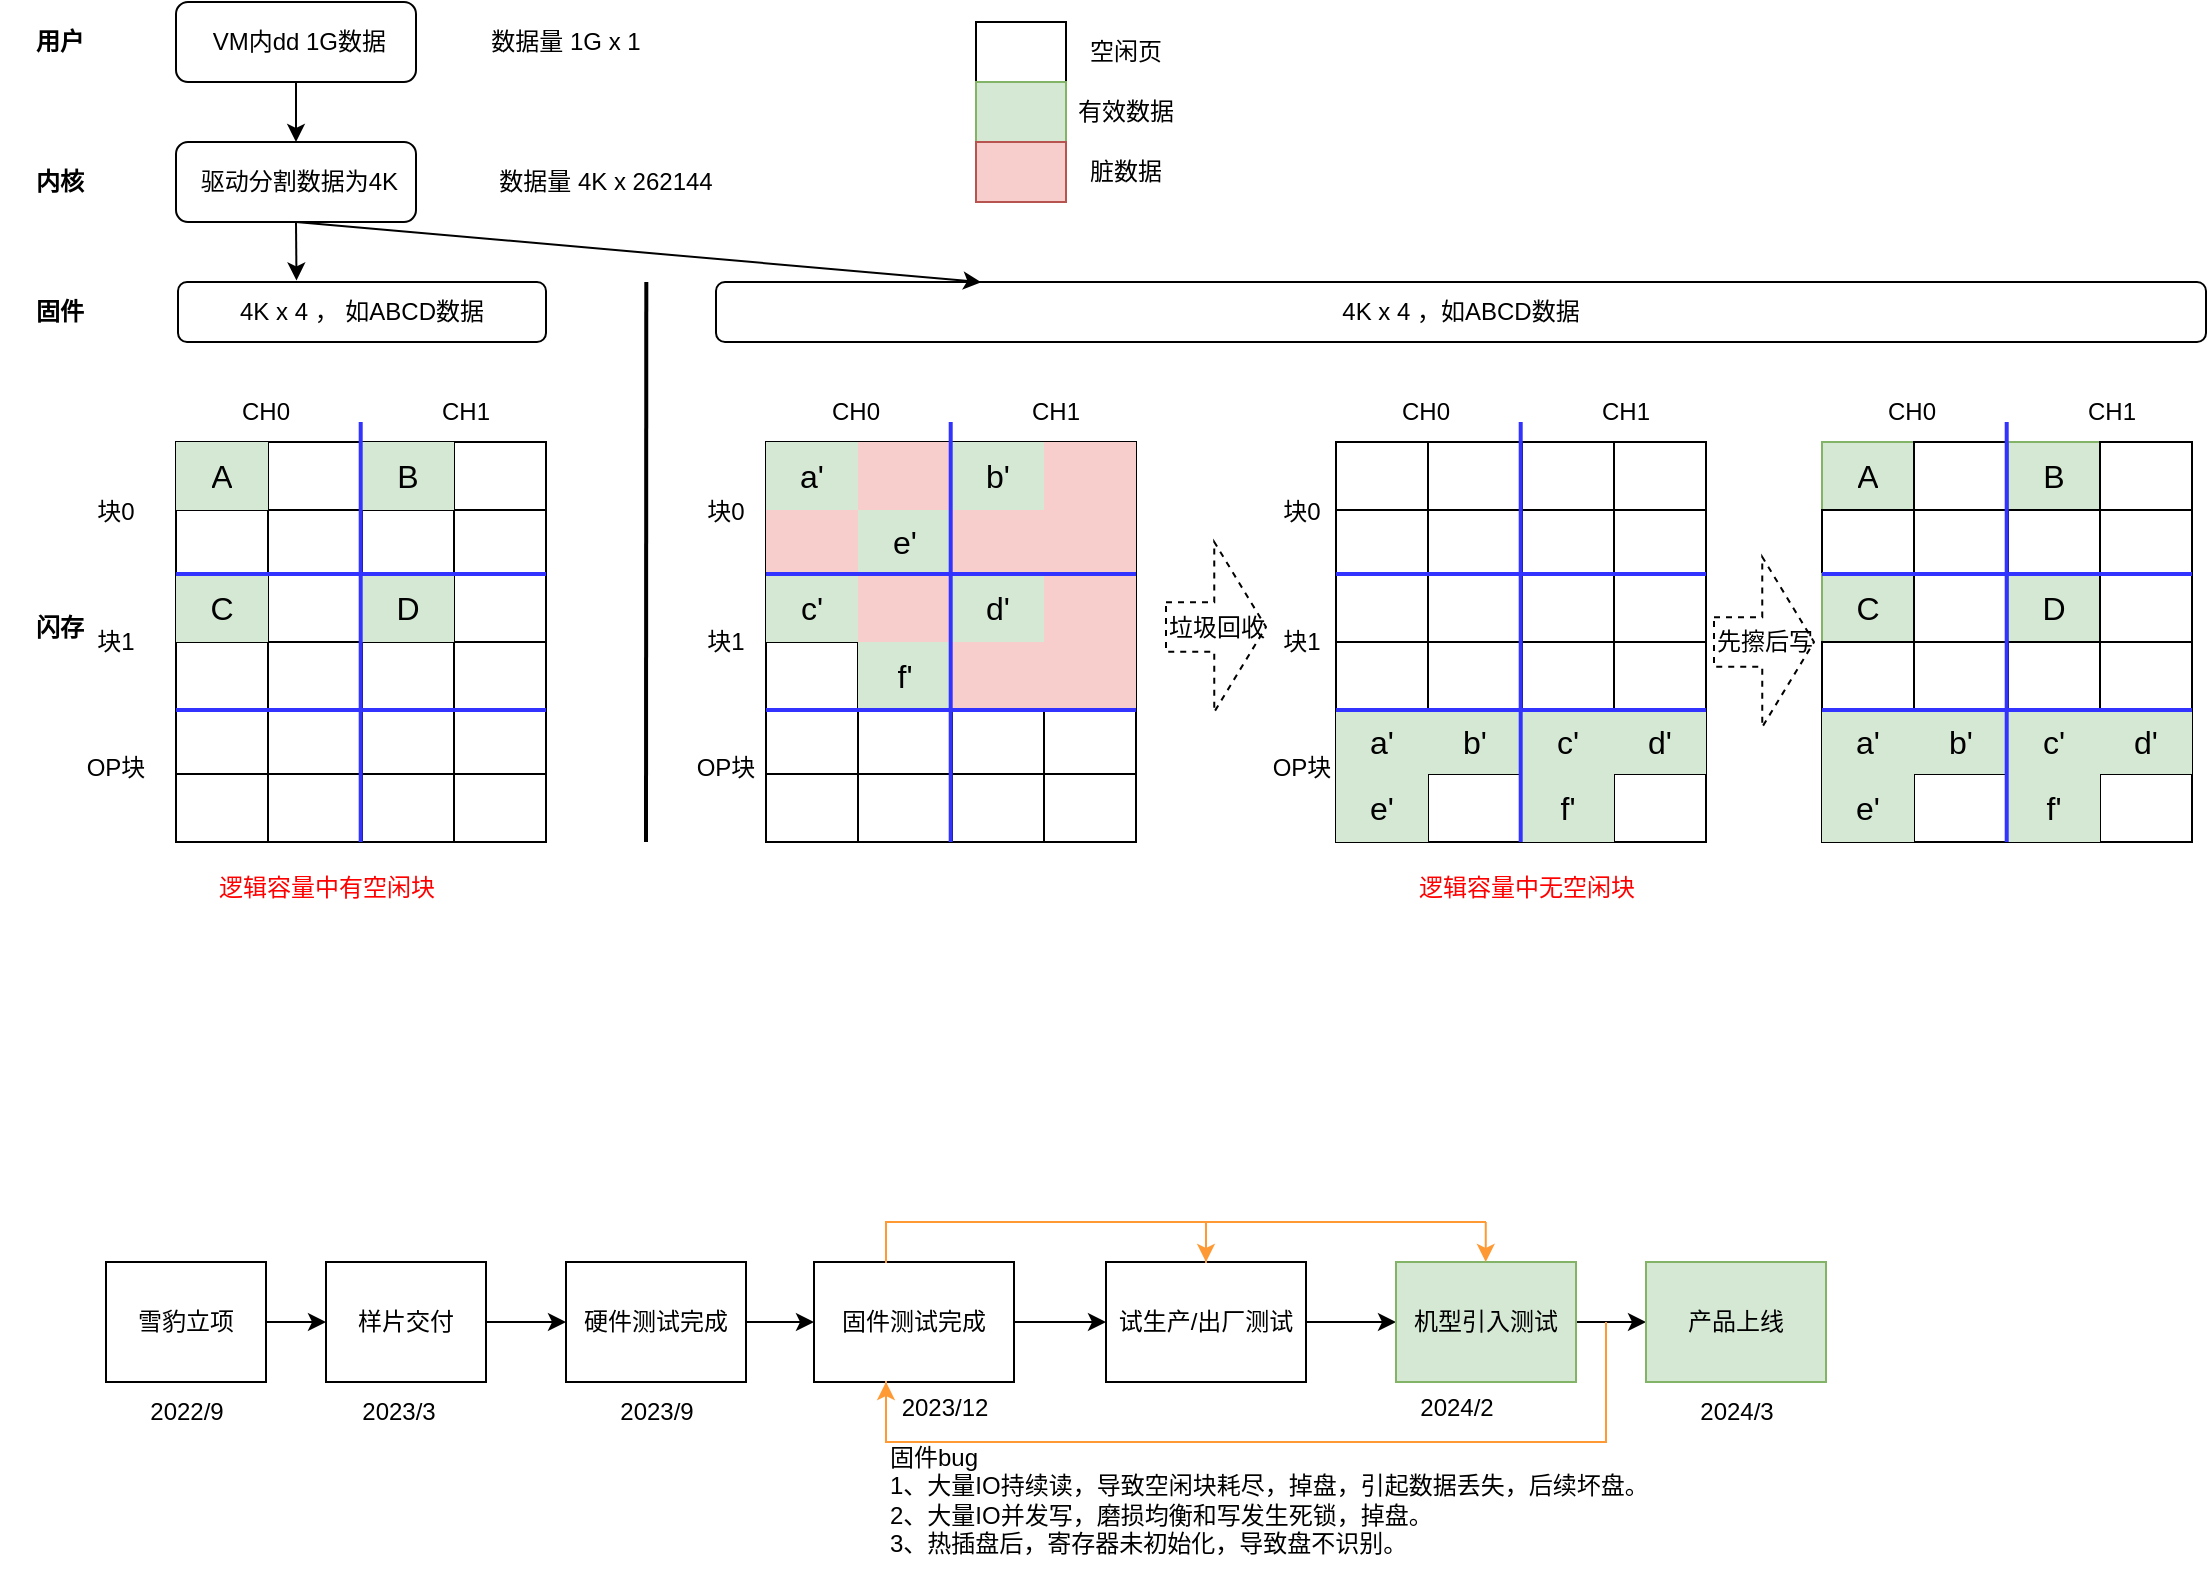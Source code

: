 <mxfile version="26.0.5">
  <diagram name="第 1 页" id="i1DuTGr0fwCpjBT0c2Ri">
    <mxGraphModel dx="1481" dy="801" grid="1" gridSize="10" guides="1" tooltips="1" connect="1" arrows="1" fold="1" page="1" pageScale="1" pageWidth="1169" pageHeight="827" math="0" shadow="0">
      <root>
        <mxCell id="0" />
        <mxCell id="1" parent="0" />
        <mxCell id="5pdY61iCzS-6dg_9tEd6-3" value="" style="edgeStyle=orthogonalEdgeStyle;rounded=0;orthogonalLoop=1;jettySize=auto;html=1;" edge="1" parent="1" source="5pdY61iCzS-6dg_9tEd6-1" target="5pdY61iCzS-6dg_9tEd6-2">
          <mxGeometry relative="1" as="geometry" />
        </mxCell>
        <mxCell id="5pdY61iCzS-6dg_9tEd6-1" value="雪豹立项" style="rounded=0;whiteSpace=wrap;html=1;" vertex="1" parent="1">
          <mxGeometry x="80" y="660" width="80" height="60" as="geometry" />
        </mxCell>
        <mxCell id="5pdY61iCzS-6dg_9tEd6-5" value="" style="edgeStyle=orthogonalEdgeStyle;rounded=0;orthogonalLoop=1;jettySize=auto;html=1;" edge="1" parent="1" source="5pdY61iCzS-6dg_9tEd6-2" target="5pdY61iCzS-6dg_9tEd6-4">
          <mxGeometry relative="1" as="geometry" />
        </mxCell>
        <mxCell id="5pdY61iCzS-6dg_9tEd6-2" value="样片交付" style="rounded=0;whiteSpace=wrap;html=1;" vertex="1" parent="1">
          <mxGeometry x="190" y="660" width="80" height="60" as="geometry" />
        </mxCell>
        <mxCell id="5pdY61iCzS-6dg_9tEd6-4" value="硬件测试完成" style="rounded=0;whiteSpace=wrap;html=1;" vertex="1" parent="1">
          <mxGeometry x="310" y="660" width="90" height="60" as="geometry" />
        </mxCell>
        <mxCell id="5pdY61iCzS-6dg_9tEd6-8" value="" style="edgeStyle=orthogonalEdgeStyle;rounded=0;orthogonalLoop=1;jettySize=auto;html=1;" edge="1" parent="1" source="5pdY61iCzS-6dg_9tEd6-4" target="5pdY61iCzS-6dg_9tEd6-6">
          <mxGeometry relative="1" as="geometry">
            <mxPoint x="480" y="690" as="sourcePoint" />
            <mxPoint x="650" y="690" as="targetPoint" />
          </mxGeometry>
        </mxCell>
        <mxCell id="5pdY61iCzS-6dg_9tEd6-13" value="" style="edgeStyle=orthogonalEdgeStyle;rounded=0;orthogonalLoop=1;jettySize=auto;html=1;" edge="1" parent="1" source="5pdY61iCzS-6dg_9tEd6-6" target="5pdY61iCzS-6dg_9tEd6-12">
          <mxGeometry relative="1" as="geometry" />
        </mxCell>
        <mxCell id="5pdY61iCzS-6dg_9tEd6-6" value="固件测试完成" style="rounded=0;whiteSpace=wrap;html=1;" vertex="1" parent="1">
          <mxGeometry x="434" y="660" width="100" height="60" as="geometry" />
        </mxCell>
        <mxCell id="5pdY61iCzS-6dg_9tEd6-15" value="" style="edgeStyle=orthogonalEdgeStyle;rounded=0;orthogonalLoop=1;jettySize=auto;html=1;" edge="1" parent="1" source="5pdY61iCzS-6dg_9tEd6-12" target="5pdY61iCzS-6dg_9tEd6-14">
          <mxGeometry relative="1" as="geometry" />
        </mxCell>
        <mxCell id="5pdY61iCzS-6dg_9tEd6-12" value="试生产/出厂测试" style="rounded=0;whiteSpace=wrap;html=1;" vertex="1" parent="1">
          <mxGeometry x="580" y="660" width="100" height="60" as="geometry" />
        </mxCell>
        <mxCell id="5pdY61iCzS-6dg_9tEd6-40" value="" style="edgeStyle=orthogonalEdgeStyle;rounded=0;orthogonalLoop=1;jettySize=auto;html=1;" edge="1" parent="1" source="5pdY61iCzS-6dg_9tEd6-14" target="5pdY61iCzS-6dg_9tEd6-39">
          <mxGeometry relative="1" as="geometry" />
        </mxCell>
        <mxCell id="5pdY61iCzS-6dg_9tEd6-14" value="机型引入测试" style="rounded=0;whiteSpace=wrap;html=1;fillColor=#d5e8d4;strokeColor=#82b366;" vertex="1" parent="1">
          <mxGeometry x="725" y="660" width="90" height="60" as="geometry" />
        </mxCell>
        <mxCell id="5pdY61iCzS-6dg_9tEd6-16" value="2022/9" style="text;html=1;align=center;verticalAlign=middle;resizable=0;points=[];autosize=1;strokeColor=none;fillColor=none;" vertex="1" parent="1">
          <mxGeometry x="90" y="720" width="60" height="30" as="geometry" />
        </mxCell>
        <mxCell id="5pdY61iCzS-6dg_9tEd6-18" value="2023/3" style="text;html=1;align=center;verticalAlign=middle;resizable=0;points=[];autosize=1;strokeColor=none;fillColor=none;" vertex="1" parent="1">
          <mxGeometry x="196" y="720" width="60" height="30" as="geometry" />
        </mxCell>
        <mxCell id="5pdY61iCzS-6dg_9tEd6-19" value="2023/9" style="text;html=1;align=center;verticalAlign=middle;resizable=0;points=[];autosize=1;strokeColor=none;fillColor=none;" vertex="1" parent="1">
          <mxGeometry x="325" y="720" width="60" height="30" as="geometry" />
        </mxCell>
        <mxCell id="5pdY61iCzS-6dg_9tEd6-20" value="2023/12" style="text;html=1;align=center;verticalAlign=middle;resizable=0;points=[];autosize=1;strokeColor=none;fillColor=none;" vertex="1" parent="1">
          <mxGeometry x="464" y="718" width="70" height="30" as="geometry" />
        </mxCell>
        <mxCell id="5pdY61iCzS-6dg_9tEd6-21" value="2024/2" style="text;html=1;align=center;verticalAlign=middle;resizable=0;points=[];autosize=1;strokeColor=none;fillColor=none;" vertex="1" parent="1">
          <mxGeometry x="725" y="718" width="60" height="30" as="geometry" />
        </mxCell>
        <mxCell id="5pdY61iCzS-6dg_9tEd6-28" value="" style="shape=partialRectangle;whiteSpace=wrap;html=1;bottom=1;right=1;left=1;top=0;fillColor=none;routingCenterX=-0.5;strokeColor=#FF9933;" vertex="1" parent="1">
          <mxGeometry x="470" y="720" width="360" height="30" as="geometry" />
        </mxCell>
        <mxCell id="5pdY61iCzS-6dg_9tEd6-29" value="" style="endArrow=classic;html=1;rounded=0;strokeColor=#FF9933;" edge="1" parent="1">
          <mxGeometry width="50" height="50" relative="1" as="geometry">
            <mxPoint x="470" y="750" as="sourcePoint" />
            <mxPoint x="470" y="720" as="targetPoint" />
          </mxGeometry>
        </mxCell>
        <mxCell id="5pdY61iCzS-6dg_9tEd6-31" value="" style="shape=partialRectangle;whiteSpace=wrap;html=1;bottom=1;right=1;left=1;top=0;fillColor=default;routingCenterX=-0.5;rotation=-180;fillStyle=dashed;strokeColor=#FF9933;" vertex="1" parent="1">
          <mxGeometry x="470" y="640" width="160" height="20" as="geometry" />
        </mxCell>
        <mxCell id="5pdY61iCzS-6dg_9tEd6-35" value="" style="endArrow=classic;html=1;rounded=0;strokeColor=#FF9933;" edge="1" parent="1">
          <mxGeometry width="50" height="50" relative="1" as="geometry">
            <mxPoint x="630" y="640" as="sourcePoint" />
            <mxPoint x="630" y="660" as="targetPoint" />
          </mxGeometry>
        </mxCell>
        <mxCell id="5pdY61iCzS-6dg_9tEd6-37" value="固件bug&lt;div&gt;1、大量IO持续读，导致空闲块耗尽，掉盘，引起数据丢失，后续坏盘。&lt;/div&gt;&lt;div&gt;2、大量IO并发写，磨损均衡和写发生死锁，掉盘。&lt;/div&gt;&lt;div&gt;3、热插盘后，寄存器未初始化，导致盘不识别。&lt;/div&gt;" style="text;html=1;align=left;verticalAlign=middle;resizable=0;points=[];autosize=1;strokeColor=none;fillColor=none;" vertex="1" parent="1">
          <mxGeometry x="470" y="744" width="400" height="70" as="geometry" />
        </mxCell>
        <mxCell id="5pdY61iCzS-6dg_9tEd6-39" value="产品上线" style="rounded=0;whiteSpace=wrap;html=1;fillColor=#d5e8d4;strokeColor=#82b366;" vertex="1" parent="1">
          <mxGeometry x="850" y="660" width="90" height="60" as="geometry" />
        </mxCell>
        <mxCell id="5pdY61iCzS-6dg_9tEd6-41" value="2024/3" style="text;html=1;align=center;verticalAlign=middle;resizable=0;points=[];autosize=1;strokeColor=none;fillColor=none;" vertex="1" parent="1">
          <mxGeometry x="865" y="720" width="60" height="30" as="geometry" />
        </mxCell>
        <mxCell id="5pdY61iCzS-6dg_9tEd6-43" value="" style="line;strokeWidth=1;direction=south;html=1;strokeColor=#FF9933;" vertex="1" parent="1">
          <mxGeometry x="825" y="690" width="10" height="60" as="geometry" />
        </mxCell>
        <mxCell id="5pdY61iCzS-6dg_9tEd6-47" value="" style="line;strokeWidth=1;direction=south;html=1;strokeColor=#FF9933;rotation=90;" vertex="1" parent="1">
          <mxGeometry x="695" y="570" width="10" height="140" as="geometry" />
        </mxCell>
        <mxCell id="5pdY61iCzS-6dg_9tEd6-48" value="" style="endArrow=classic;html=1;rounded=0;strokeColor=#FF9933;" edge="1" parent="1">
          <mxGeometry width="50" height="50" relative="1" as="geometry">
            <mxPoint x="769.88" y="640" as="sourcePoint" />
            <mxPoint x="769.88" y="660" as="targetPoint" />
          </mxGeometry>
        </mxCell>
        <mxCell id="5pdY61iCzS-6dg_9tEd6-62" value="&amp;nbsp;VM内dd 1G数据" style="rounded=1;whiteSpace=wrap;html=1;" vertex="1" parent="1">
          <mxGeometry x="115" y="30" width="120" height="40" as="geometry" />
        </mxCell>
        <mxCell id="5pdY61iCzS-6dg_9tEd6-63" value="用户" style="text;html=1;align=center;verticalAlign=middle;whiteSpace=wrap;rounded=0;fontStyle=1" vertex="1" parent="1">
          <mxGeometry x="27" y="37.5" width="60" height="25" as="geometry" />
        </mxCell>
        <mxCell id="5pdY61iCzS-6dg_9tEd6-65" value="数据量 1G x 1" style="text;html=1;align=center;verticalAlign=middle;whiteSpace=wrap;rounded=0;" vertex="1" parent="1">
          <mxGeometry x="255" y="35" width="110" height="30" as="geometry" />
        </mxCell>
        <mxCell id="5pdY61iCzS-6dg_9tEd6-66" value="内核" style="text;html=1;align=center;verticalAlign=middle;whiteSpace=wrap;rounded=0;fontStyle=1" vertex="1" parent="1">
          <mxGeometry x="27" y="105" width="60" height="30" as="geometry" />
        </mxCell>
        <mxCell id="5pdY61iCzS-6dg_9tEd6-67" value="&amp;nbsp;驱动分割数据为4K" style="rounded=1;whiteSpace=wrap;html=1;" vertex="1" parent="1">
          <mxGeometry x="115" y="100" width="120" height="40" as="geometry" />
        </mxCell>
        <mxCell id="5pdY61iCzS-6dg_9tEd6-68" value="数据量 4K x 262144" style="text;html=1;align=center;verticalAlign=middle;whiteSpace=wrap;rounded=0;" vertex="1" parent="1">
          <mxGeometry x="275" y="105" width="110" height="30" as="geometry" />
        </mxCell>
        <mxCell id="5pdY61iCzS-6dg_9tEd6-69" value="固件" style="text;html=1;align=center;verticalAlign=middle;whiteSpace=wrap;rounded=0;fontStyle=1" vertex="1" parent="1">
          <mxGeometry x="27" y="170" width="60" height="30" as="geometry" />
        </mxCell>
        <mxCell id="5pdY61iCzS-6dg_9tEd6-70" value="4K x 4 ， 如ABCD数据" style="rounded=1;whiteSpace=wrap;html=1;" vertex="1" parent="1">
          <mxGeometry x="116" y="170" width="184" height="30" as="geometry" />
        </mxCell>
        <mxCell id="5pdY61iCzS-6dg_9tEd6-72" value="" style="shape=table;startSize=0;container=1;collapsible=0;childLayout=tableLayout;fontSize=16;" vertex="1" parent="1">
          <mxGeometry x="115" y="250" width="185" height="200" as="geometry" />
        </mxCell>
        <mxCell id="5pdY61iCzS-6dg_9tEd6-91" style="shape=tableRow;horizontal=0;startSize=0;swimlaneHead=0;swimlaneBody=0;strokeColor=inherit;top=0;left=0;bottom=0;right=0;collapsible=0;dropTarget=0;fillColor=none;points=[[0,0.5],[1,0.5]];portConstraint=eastwest;fontSize=16;" vertex="1" parent="5pdY61iCzS-6dg_9tEd6-72">
          <mxGeometry width="185" height="34" as="geometry" />
        </mxCell>
        <mxCell id="5pdY61iCzS-6dg_9tEd6-92" value="A" style="shape=partialRectangle;html=1;whiteSpace=wrap;connectable=0;strokeColor=#82b366;overflow=hidden;fillColor=#d5e8d4;top=0;left=0;bottom=0;right=0;pointerEvents=1;fontSize=16;" vertex="1" parent="5pdY61iCzS-6dg_9tEd6-91">
          <mxGeometry width="46" height="34" as="geometry">
            <mxRectangle width="46" height="34" as="alternateBounds" />
          </mxGeometry>
        </mxCell>
        <mxCell id="5pdY61iCzS-6dg_9tEd6-93" style="shape=partialRectangle;html=1;whiteSpace=wrap;connectable=0;strokeColor=inherit;overflow=hidden;fillColor=none;top=0;left=0;bottom=0;right=0;pointerEvents=1;fontSize=16;" vertex="1" parent="5pdY61iCzS-6dg_9tEd6-91">
          <mxGeometry x="46" width="47" height="34" as="geometry">
            <mxRectangle width="47" height="34" as="alternateBounds" />
          </mxGeometry>
        </mxCell>
        <mxCell id="5pdY61iCzS-6dg_9tEd6-94" value="B" style="shape=partialRectangle;html=1;whiteSpace=wrap;connectable=0;strokeColor=#82b366;overflow=hidden;fillColor=#d5e8d4;top=0;left=0;bottom=0;right=0;pointerEvents=1;fontSize=16;" vertex="1" parent="5pdY61iCzS-6dg_9tEd6-91">
          <mxGeometry x="93" width="46" height="34" as="geometry">
            <mxRectangle width="46" height="34" as="alternateBounds" />
          </mxGeometry>
        </mxCell>
        <mxCell id="5pdY61iCzS-6dg_9tEd6-95" style="shape=partialRectangle;html=1;whiteSpace=wrap;connectable=0;strokeColor=inherit;overflow=hidden;fillColor=none;top=0;left=0;bottom=0;right=0;pointerEvents=1;fontSize=16;" vertex="1" parent="5pdY61iCzS-6dg_9tEd6-91">
          <mxGeometry x="139" width="46" height="34" as="geometry">
            <mxRectangle width="46" height="34" as="alternateBounds" />
          </mxGeometry>
        </mxCell>
        <mxCell id="5pdY61iCzS-6dg_9tEd6-73" value="" style="shape=tableRow;horizontal=0;startSize=0;swimlaneHead=0;swimlaneBody=0;strokeColor=inherit;top=0;left=0;bottom=0;right=0;collapsible=0;dropTarget=0;fillColor=none;points=[[0,0.5],[1,0.5]];portConstraint=eastwest;fontSize=16;" vertex="1" parent="5pdY61iCzS-6dg_9tEd6-72">
          <mxGeometry y="34" width="185" height="32" as="geometry" />
        </mxCell>
        <mxCell id="5pdY61iCzS-6dg_9tEd6-85" style="shape=partialRectangle;html=1;whiteSpace=wrap;connectable=0;strokeColor=inherit;overflow=hidden;fillColor=none;top=0;left=0;bottom=0;right=0;pointerEvents=1;fontSize=16;" vertex="1" parent="5pdY61iCzS-6dg_9tEd6-73">
          <mxGeometry width="46" height="32" as="geometry">
            <mxRectangle width="46" height="32" as="alternateBounds" />
          </mxGeometry>
        </mxCell>
        <mxCell id="5pdY61iCzS-6dg_9tEd6-74" value="" style="shape=partialRectangle;html=1;whiteSpace=wrap;connectable=0;strokeColor=inherit;overflow=hidden;fillColor=none;top=0;left=0;bottom=0;right=0;pointerEvents=1;fontSize=16;" vertex="1" parent="5pdY61iCzS-6dg_9tEd6-73">
          <mxGeometry x="46" width="47" height="32" as="geometry">
            <mxRectangle width="47" height="32" as="alternateBounds" />
          </mxGeometry>
        </mxCell>
        <mxCell id="5pdY61iCzS-6dg_9tEd6-75" value="" style="shape=partialRectangle;html=1;whiteSpace=wrap;connectable=0;strokeColor=inherit;overflow=hidden;fillColor=none;top=0;left=0;bottom=0;right=0;pointerEvents=1;fontSize=16;" vertex="1" parent="5pdY61iCzS-6dg_9tEd6-73">
          <mxGeometry x="93" width="46" height="32" as="geometry">
            <mxRectangle width="46" height="32" as="alternateBounds" />
          </mxGeometry>
        </mxCell>
        <mxCell id="5pdY61iCzS-6dg_9tEd6-76" value="" style="shape=partialRectangle;html=1;whiteSpace=wrap;connectable=0;strokeColor=inherit;overflow=hidden;fillColor=none;top=0;left=0;bottom=0;right=0;pointerEvents=1;fontSize=16;" vertex="1" parent="5pdY61iCzS-6dg_9tEd6-73">
          <mxGeometry x="139" width="46" height="32" as="geometry">
            <mxRectangle width="46" height="32" as="alternateBounds" />
          </mxGeometry>
        </mxCell>
        <mxCell id="5pdY61iCzS-6dg_9tEd6-77" value="" style="shape=tableRow;horizontal=0;startSize=0;swimlaneHead=0;swimlaneBody=0;strokeColor=inherit;top=0;left=0;bottom=0;right=0;collapsible=0;dropTarget=0;fillColor=none;points=[[0,0.5],[1,0.5]];portConstraint=eastwest;fontSize=16;" vertex="1" parent="5pdY61iCzS-6dg_9tEd6-72">
          <mxGeometry y="66" width="185" height="34" as="geometry" />
        </mxCell>
        <mxCell id="5pdY61iCzS-6dg_9tEd6-86" value="C" style="shape=partialRectangle;html=1;whiteSpace=wrap;connectable=0;strokeColor=#82b366;overflow=hidden;fillColor=#d5e8d4;top=0;left=0;bottom=0;right=0;pointerEvents=1;fontSize=16;" vertex="1" parent="5pdY61iCzS-6dg_9tEd6-77">
          <mxGeometry width="46" height="34" as="geometry">
            <mxRectangle width="46" height="34" as="alternateBounds" />
          </mxGeometry>
        </mxCell>
        <mxCell id="5pdY61iCzS-6dg_9tEd6-78" value="" style="shape=partialRectangle;html=1;whiteSpace=wrap;connectable=0;strokeColor=inherit;overflow=hidden;fillColor=none;top=0;left=0;bottom=0;right=0;pointerEvents=1;fontSize=16;" vertex="1" parent="5pdY61iCzS-6dg_9tEd6-77">
          <mxGeometry x="46" width="47" height="34" as="geometry">
            <mxRectangle width="47" height="34" as="alternateBounds" />
          </mxGeometry>
        </mxCell>
        <mxCell id="5pdY61iCzS-6dg_9tEd6-79" value="D" style="shape=partialRectangle;html=1;whiteSpace=wrap;connectable=0;strokeColor=#82b366;overflow=hidden;fillColor=#d5e8d4;top=0;left=0;bottom=0;right=0;pointerEvents=1;fontSize=16;" vertex="1" parent="5pdY61iCzS-6dg_9tEd6-77">
          <mxGeometry x="93" width="46" height="34" as="geometry">
            <mxRectangle width="46" height="34" as="alternateBounds" />
          </mxGeometry>
        </mxCell>
        <mxCell id="5pdY61iCzS-6dg_9tEd6-80" value="" style="shape=partialRectangle;html=1;whiteSpace=wrap;connectable=0;strokeColor=inherit;overflow=hidden;fillColor=none;top=0;left=0;bottom=0;right=0;pointerEvents=1;fontSize=16;" vertex="1" parent="5pdY61iCzS-6dg_9tEd6-77">
          <mxGeometry x="139" width="46" height="34" as="geometry">
            <mxRectangle width="46" height="34" as="alternateBounds" />
          </mxGeometry>
        </mxCell>
        <mxCell id="5pdY61iCzS-6dg_9tEd6-81" value="" style="shape=tableRow;horizontal=0;startSize=0;swimlaneHead=0;swimlaneBody=0;strokeColor=inherit;top=0;left=0;bottom=0;right=0;collapsible=0;dropTarget=0;fillColor=none;points=[[0,0.5],[1,0.5]];portConstraint=eastwest;fontSize=16;" vertex="1" parent="5pdY61iCzS-6dg_9tEd6-72">
          <mxGeometry y="100" width="185" height="34" as="geometry" />
        </mxCell>
        <mxCell id="5pdY61iCzS-6dg_9tEd6-87" style="shape=partialRectangle;html=1;whiteSpace=wrap;connectable=0;strokeColor=inherit;overflow=hidden;fillColor=none;top=0;left=0;bottom=0;right=0;pointerEvents=1;fontSize=16;" vertex="1" parent="5pdY61iCzS-6dg_9tEd6-81">
          <mxGeometry width="46" height="34" as="geometry">
            <mxRectangle width="46" height="34" as="alternateBounds" />
          </mxGeometry>
        </mxCell>
        <mxCell id="5pdY61iCzS-6dg_9tEd6-82" value="" style="shape=partialRectangle;html=1;whiteSpace=wrap;connectable=0;strokeColor=inherit;overflow=hidden;fillColor=none;top=0;left=0;bottom=0;right=0;pointerEvents=1;fontSize=16;" vertex="1" parent="5pdY61iCzS-6dg_9tEd6-81">
          <mxGeometry x="46" width="47" height="34" as="geometry">
            <mxRectangle width="47" height="34" as="alternateBounds" />
          </mxGeometry>
        </mxCell>
        <mxCell id="5pdY61iCzS-6dg_9tEd6-83" value="" style="shape=partialRectangle;html=1;whiteSpace=wrap;connectable=0;strokeColor=inherit;overflow=hidden;fillColor=none;top=0;left=0;bottom=0;right=0;pointerEvents=1;fontSize=16;" vertex="1" parent="5pdY61iCzS-6dg_9tEd6-81">
          <mxGeometry x="93" width="46" height="34" as="geometry">
            <mxRectangle width="46" height="34" as="alternateBounds" />
          </mxGeometry>
        </mxCell>
        <mxCell id="5pdY61iCzS-6dg_9tEd6-84" value="" style="shape=partialRectangle;html=1;whiteSpace=wrap;connectable=0;strokeColor=inherit;overflow=hidden;fillColor=none;top=0;left=0;bottom=0;right=0;pointerEvents=1;fontSize=16;" vertex="1" parent="5pdY61iCzS-6dg_9tEd6-81">
          <mxGeometry x="139" width="46" height="34" as="geometry">
            <mxRectangle width="46" height="34" as="alternateBounds" />
          </mxGeometry>
        </mxCell>
        <mxCell id="5pdY61iCzS-6dg_9tEd6-96" style="shape=tableRow;horizontal=0;startSize=0;swimlaneHead=0;swimlaneBody=0;strokeColor=inherit;top=0;left=0;bottom=0;right=0;collapsible=0;dropTarget=0;fillColor=none;points=[[0,0.5],[1,0.5]];portConstraint=eastwest;fontSize=16;" vertex="1" parent="5pdY61iCzS-6dg_9tEd6-72">
          <mxGeometry y="134" width="185" height="32" as="geometry" />
        </mxCell>
        <mxCell id="5pdY61iCzS-6dg_9tEd6-97" style="shape=partialRectangle;html=1;whiteSpace=wrap;connectable=0;strokeColor=inherit;overflow=hidden;fillColor=none;top=0;left=0;bottom=0;right=0;pointerEvents=1;fontSize=16;" vertex="1" parent="5pdY61iCzS-6dg_9tEd6-96">
          <mxGeometry width="46" height="32" as="geometry">
            <mxRectangle width="46" height="32" as="alternateBounds" />
          </mxGeometry>
        </mxCell>
        <mxCell id="5pdY61iCzS-6dg_9tEd6-98" style="shape=partialRectangle;html=1;whiteSpace=wrap;connectable=0;strokeColor=inherit;overflow=hidden;fillColor=none;top=0;left=0;bottom=0;right=0;pointerEvents=1;fontSize=16;" vertex="1" parent="5pdY61iCzS-6dg_9tEd6-96">
          <mxGeometry x="46" width="47" height="32" as="geometry">
            <mxRectangle width="47" height="32" as="alternateBounds" />
          </mxGeometry>
        </mxCell>
        <mxCell id="5pdY61iCzS-6dg_9tEd6-99" style="shape=partialRectangle;html=1;whiteSpace=wrap;connectable=0;strokeColor=inherit;overflow=hidden;fillColor=none;top=0;left=0;bottom=0;right=0;pointerEvents=1;fontSize=16;" vertex="1" parent="5pdY61iCzS-6dg_9tEd6-96">
          <mxGeometry x="93" width="46" height="32" as="geometry">
            <mxRectangle width="46" height="32" as="alternateBounds" />
          </mxGeometry>
        </mxCell>
        <mxCell id="5pdY61iCzS-6dg_9tEd6-100" style="shape=partialRectangle;html=1;whiteSpace=wrap;connectable=0;strokeColor=inherit;overflow=hidden;fillColor=none;top=0;left=0;bottom=0;right=0;pointerEvents=1;fontSize=16;" vertex="1" parent="5pdY61iCzS-6dg_9tEd6-96">
          <mxGeometry x="139" width="46" height="32" as="geometry">
            <mxRectangle width="46" height="32" as="alternateBounds" />
          </mxGeometry>
        </mxCell>
        <mxCell id="5pdY61iCzS-6dg_9tEd6-101" style="shape=tableRow;horizontal=0;startSize=0;swimlaneHead=0;swimlaneBody=0;strokeColor=inherit;top=0;left=0;bottom=0;right=0;collapsible=0;dropTarget=0;fillColor=none;points=[[0,0.5],[1,0.5]];portConstraint=eastwest;fontSize=16;" vertex="1" parent="5pdY61iCzS-6dg_9tEd6-72">
          <mxGeometry y="166" width="185" height="34" as="geometry" />
        </mxCell>
        <mxCell id="5pdY61iCzS-6dg_9tEd6-102" style="shape=partialRectangle;html=1;whiteSpace=wrap;connectable=0;strokeColor=inherit;overflow=hidden;fillColor=none;top=0;left=0;bottom=0;right=0;pointerEvents=1;fontSize=16;" vertex="1" parent="5pdY61iCzS-6dg_9tEd6-101">
          <mxGeometry width="46" height="34" as="geometry">
            <mxRectangle width="46" height="34" as="alternateBounds" />
          </mxGeometry>
        </mxCell>
        <mxCell id="5pdY61iCzS-6dg_9tEd6-103" style="shape=partialRectangle;html=1;whiteSpace=wrap;connectable=0;strokeColor=inherit;overflow=hidden;fillColor=none;top=0;left=0;bottom=0;right=0;pointerEvents=1;fontSize=16;" vertex="1" parent="5pdY61iCzS-6dg_9tEd6-101">
          <mxGeometry x="46" width="47" height="34" as="geometry">
            <mxRectangle width="47" height="34" as="alternateBounds" />
          </mxGeometry>
        </mxCell>
        <mxCell id="5pdY61iCzS-6dg_9tEd6-104" style="shape=partialRectangle;html=1;whiteSpace=wrap;connectable=0;strokeColor=inherit;overflow=hidden;fillColor=none;top=0;left=0;bottom=0;right=0;pointerEvents=1;fontSize=16;" vertex="1" parent="5pdY61iCzS-6dg_9tEd6-101">
          <mxGeometry x="93" width="46" height="34" as="geometry">
            <mxRectangle width="46" height="34" as="alternateBounds" />
          </mxGeometry>
        </mxCell>
        <mxCell id="5pdY61iCzS-6dg_9tEd6-105" style="shape=partialRectangle;html=1;whiteSpace=wrap;connectable=0;strokeColor=inherit;overflow=hidden;fillColor=none;top=0;left=0;bottom=0;right=0;pointerEvents=1;fontSize=16;" vertex="1" parent="5pdY61iCzS-6dg_9tEd6-101">
          <mxGeometry x="139" width="46" height="34" as="geometry">
            <mxRectangle width="46" height="34" as="alternateBounds" />
          </mxGeometry>
        </mxCell>
        <mxCell id="5pdY61iCzS-6dg_9tEd6-106" value="CH0" style="text;html=1;align=center;verticalAlign=middle;whiteSpace=wrap;rounded=0;" vertex="1" parent="1">
          <mxGeometry x="130" y="220" width="60" height="30" as="geometry" />
        </mxCell>
        <mxCell id="5pdY61iCzS-6dg_9tEd6-107" value="CH1" style="text;html=1;align=center;verticalAlign=middle;whiteSpace=wrap;rounded=0;" vertex="1" parent="1">
          <mxGeometry x="230" y="220" width="60" height="30" as="geometry" />
        </mxCell>
        <mxCell id="5pdY61iCzS-6dg_9tEd6-108" value="块0" style="text;html=1;align=center;verticalAlign=middle;whiteSpace=wrap;rounded=0;" vertex="1" parent="1">
          <mxGeometry x="55" y="270" width="60" height="30" as="geometry" />
        </mxCell>
        <mxCell id="5pdY61iCzS-6dg_9tEd6-109" value="块1" style="text;html=1;align=center;verticalAlign=middle;whiteSpace=wrap;rounded=0;" vertex="1" parent="1">
          <mxGeometry x="55" y="335" width="60" height="30" as="geometry" />
        </mxCell>
        <mxCell id="5pdY61iCzS-6dg_9tEd6-110" value="OP块" style="text;html=1;align=center;verticalAlign=middle;whiteSpace=wrap;rounded=0;" vertex="1" parent="1">
          <mxGeometry x="55" y="398" width="60" height="30" as="geometry" />
        </mxCell>
        <mxCell id="5pdY61iCzS-6dg_9tEd6-111" value="" style="endArrow=none;html=1;rounded=0;strokeWidth=2;strokeColor=#3333FF;" edge="1" parent="1">
          <mxGeometry width="50" height="50" relative="1" as="geometry">
            <mxPoint x="115" y="316" as="sourcePoint" />
            <mxPoint x="300" y="316" as="targetPoint" />
          </mxGeometry>
        </mxCell>
        <mxCell id="5pdY61iCzS-6dg_9tEd6-113" value="" style="endArrow=none;html=1;rounded=0;strokeWidth=2;strokeColor=#3333FF;" edge="1" parent="1">
          <mxGeometry width="50" height="50" relative="1" as="geometry">
            <mxPoint x="115" y="384" as="sourcePoint" />
            <mxPoint x="300" y="384" as="targetPoint" />
          </mxGeometry>
        </mxCell>
        <mxCell id="5pdY61iCzS-6dg_9tEd6-114" value="" style="endArrow=none;html=1;rounded=0;strokeWidth=2;strokeColor=#3333FF;" edge="1" parent="1">
          <mxGeometry width="50" height="50" relative="1" as="geometry">
            <mxPoint x="207.35" y="240" as="sourcePoint" />
            <mxPoint x="207.35" y="450" as="targetPoint" />
          </mxGeometry>
        </mxCell>
        <mxCell id="5pdY61iCzS-6dg_9tEd6-152" value="" style="shape=table;startSize=0;container=1;collapsible=0;childLayout=tableLayout;fontSize=16;" vertex="1" parent="1">
          <mxGeometry x="410" y="250" width="185" height="200" as="geometry" />
        </mxCell>
        <mxCell id="5pdY61iCzS-6dg_9tEd6-153" style="shape=tableRow;horizontal=0;startSize=0;swimlaneHead=0;swimlaneBody=0;strokeColor=inherit;top=0;left=0;bottom=0;right=0;collapsible=0;dropTarget=0;fillColor=none;points=[[0,0.5],[1,0.5]];portConstraint=eastwest;fontSize=16;" vertex="1" parent="5pdY61iCzS-6dg_9tEd6-152">
          <mxGeometry width="185" height="34" as="geometry" />
        </mxCell>
        <mxCell id="5pdY61iCzS-6dg_9tEd6-154" value="a&#39;" style="shape=partialRectangle;html=1;whiteSpace=wrap;connectable=0;strokeColor=#82b366;overflow=hidden;fillColor=#d5e8d4;top=0;left=0;bottom=0;right=0;pointerEvents=1;fontSize=16;" vertex="1" parent="5pdY61iCzS-6dg_9tEd6-153">
          <mxGeometry width="46" height="34" as="geometry">
            <mxRectangle width="46" height="34" as="alternateBounds" />
          </mxGeometry>
        </mxCell>
        <mxCell id="5pdY61iCzS-6dg_9tEd6-155" style="shape=partialRectangle;html=1;whiteSpace=wrap;connectable=0;strokeColor=#b85450;overflow=hidden;fillColor=#f8cecc;top=0;left=0;bottom=0;right=0;pointerEvents=1;fontSize=16;" vertex="1" parent="5pdY61iCzS-6dg_9tEd6-153">
          <mxGeometry x="46" width="47" height="34" as="geometry">
            <mxRectangle width="47" height="34" as="alternateBounds" />
          </mxGeometry>
        </mxCell>
        <mxCell id="5pdY61iCzS-6dg_9tEd6-156" value="b&#39;" style="shape=partialRectangle;html=1;whiteSpace=wrap;connectable=0;strokeColor=#82b366;overflow=hidden;fillColor=#d5e8d4;top=0;left=0;bottom=0;right=0;pointerEvents=1;fontSize=16;" vertex="1" parent="5pdY61iCzS-6dg_9tEd6-153">
          <mxGeometry x="93" width="46" height="34" as="geometry">
            <mxRectangle width="46" height="34" as="alternateBounds" />
          </mxGeometry>
        </mxCell>
        <mxCell id="5pdY61iCzS-6dg_9tEd6-157" style="shape=partialRectangle;html=1;whiteSpace=wrap;connectable=0;strokeColor=#b85450;overflow=hidden;fillColor=#f8cecc;top=0;left=0;bottom=0;right=0;pointerEvents=1;fontSize=16;" vertex="1" parent="5pdY61iCzS-6dg_9tEd6-153">
          <mxGeometry x="139" width="46" height="34" as="geometry">
            <mxRectangle width="46" height="34" as="alternateBounds" />
          </mxGeometry>
        </mxCell>
        <mxCell id="5pdY61iCzS-6dg_9tEd6-158" value="" style="shape=tableRow;horizontal=0;startSize=0;swimlaneHead=0;swimlaneBody=0;strokeColor=inherit;top=0;left=0;bottom=0;right=0;collapsible=0;dropTarget=0;fillColor=none;points=[[0,0.5],[1,0.5]];portConstraint=eastwest;fontSize=16;" vertex="1" parent="5pdY61iCzS-6dg_9tEd6-152">
          <mxGeometry y="34" width="185" height="32" as="geometry" />
        </mxCell>
        <mxCell id="5pdY61iCzS-6dg_9tEd6-159" style="shape=partialRectangle;html=1;whiteSpace=wrap;connectable=0;strokeColor=#b85450;overflow=hidden;fillColor=#f8cecc;top=0;left=0;bottom=0;right=0;pointerEvents=1;fontSize=16;" vertex="1" parent="5pdY61iCzS-6dg_9tEd6-158">
          <mxGeometry width="46" height="32" as="geometry">
            <mxRectangle width="46" height="32" as="alternateBounds" />
          </mxGeometry>
        </mxCell>
        <mxCell id="5pdY61iCzS-6dg_9tEd6-160" value="e&#39;" style="shape=partialRectangle;html=1;whiteSpace=wrap;connectable=0;strokeColor=#82b366;overflow=hidden;fillColor=#d5e8d4;top=0;left=0;bottom=0;right=0;pointerEvents=1;fontSize=16;" vertex="1" parent="5pdY61iCzS-6dg_9tEd6-158">
          <mxGeometry x="46" width="47" height="32" as="geometry">
            <mxRectangle width="47" height="32" as="alternateBounds" />
          </mxGeometry>
        </mxCell>
        <mxCell id="5pdY61iCzS-6dg_9tEd6-161" value="" style="shape=partialRectangle;html=1;whiteSpace=wrap;connectable=0;strokeColor=#b85450;overflow=hidden;fillColor=#f8cecc;top=0;left=0;bottom=0;right=0;pointerEvents=1;fontSize=16;" vertex="1" parent="5pdY61iCzS-6dg_9tEd6-158">
          <mxGeometry x="93" width="46" height="32" as="geometry">
            <mxRectangle width="46" height="32" as="alternateBounds" />
          </mxGeometry>
        </mxCell>
        <mxCell id="5pdY61iCzS-6dg_9tEd6-162" value="" style="shape=partialRectangle;html=1;whiteSpace=wrap;connectable=0;strokeColor=#b85450;overflow=hidden;fillColor=#f8cecc;top=0;left=0;bottom=0;right=0;pointerEvents=1;fontSize=16;" vertex="1" parent="5pdY61iCzS-6dg_9tEd6-158">
          <mxGeometry x="139" width="46" height="32" as="geometry">
            <mxRectangle width="46" height="32" as="alternateBounds" />
          </mxGeometry>
        </mxCell>
        <mxCell id="5pdY61iCzS-6dg_9tEd6-163" value="" style="shape=tableRow;horizontal=0;startSize=0;swimlaneHead=0;swimlaneBody=0;strokeColor=inherit;top=0;left=0;bottom=0;right=0;collapsible=0;dropTarget=0;fillColor=none;points=[[0,0.5],[1,0.5]];portConstraint=eastwest;fontSize=16;" vertex="1" parent="5pdY61iCzS-6dg_9tEd6-152">
          <mxGeometry y="66" width="185" height="34" as="geometry" />
        </mxCell>
        <mxCell id="5pdY61iCzS-6dg_9tEd6-164" value="c&#39;" style="shape=partialRectangle;html=1;whiteSpace=wrap;connectable=0;strokeColor=#82b366;overflow=hidden;fillColor=#d5e8d4;top=0;left=0;bottom=0;right=0;pointerEvents=1;fontSize=16;" vertex="1" parent="5pdY61iCzS-6dg_9tEd6-163">
          <mxGeometry width="46" height="34" as="geometry">
            <mxRectangle width="46" height="34" as="alternateBounds" />
          </mxGeometry>
        </mxCell>
        <mxCell id="5pdY61iCzS-6dg_9tEd6-165" value="" style="shape=partialRectangle;html=1;whiteSpace=wrap;connectable=0;strokeColor=#b85450;overflow=hidden;fillColor=#f8cecc;top=0;left=0;bottom=0;right=0;pointerEvents=1;fontSize=16;" vertex="1" parent="5pdY61iCzS-6dg_9tEd6-163">
          <mxGeometry x="46" width="47" height="34" as="geometry">
            <mxRectangle width="47" height="34" as="alternateBounds" />
          </mxGeometry>
        </mxCell>
        <mxCell id="5pdY61iCzS-6dg_9tEd6-166" value="d&#39;" style="shape=partialRectangle;html=1;whiteSpace=wrap;connectable=0;strokeColor=#82b366;overflow=hidden;fillColor=#d5e8d4;top=0;left=0;bottom=0;right=0;pointerEvents=1;fontSize=16;" vertex="1" parent="5pdY61iCzS-6dg_9tEd6-163">
          <mxGeometry x="93" width="46" height="34" as="geometry">
            <mxRectangle width="46" height="34" as="alternateBounds" />
          </mxGeometry>
        </mxCell>
        <mxCell id="5pdY61iCzS-6dg_9tEd6-167" value="" style="shape=partialRectangle;html=1;whiteSpace=wrap;connectable=0;strokeColor=#b85450;overflow=hidden;fillColor=#f8cecc;top=0;left=0;bottom=0;right=0;pointerEvents=1;fontSize=16;" vertex="1" parent="5pdY61iCzS-6dg_9tEd6-163">
          <mxGeometry x="139" width="46" height="34" as="geometry">
            <mxRectangle width="46" height="34" as="alternateBounds" />
          </mxGeometry>
        </mxCell>
        <mxCell id="5pdY61iCzS-6dg_9tEd6-168" value="" style="shape=tableRow;horizontal=0;startSize=0;swimlaneHead=0;swimlaneBody=0;strokeColor=inherit;top=0;left=0;bottom=0;right=0;collapsible=0;dropTarget=0;fillColor=none;points=[[0,0.5],[1,0.5]];portConstraint=eastwest;fontSize=16;" vertex="1" parent="5pdY61iCzS-6dg_9tEd6-152">
          <mxGeometry y="100" width="185" height="34" as="geometry" />
        </mxCell>
        <mxCell id="5pdY61iCzS-6dg_9tEd6-169" style="shape=partialRectangle;html=1;whiteSpace=wrap;connectable=0;strokeColor=inherit;overflow=hidden;fillColor=none;top=0;left=0;bottom=0;right=0;pointerEvents=1;fontSize=16;" vertex="1" parent="5pdY61iCzS-6dg_9tEd6-168">
          <mxGeometry width="46" height="34" as="geometry">
            <mxRectangle width="46" height="34" as="alternateBounds" />
          </mxGeometry>
        </mxCell>
        <mxCell id="5pdY61iCzS-6dg_9tEd6-170" value="f&#39;" style="shape=partialRectangle;html=1;whiteSpace=wrap;connectable=0;strokeColor=#82b366;overflow=hidden;fillColor=#d5e8d4;top=0;left=0;bottom=0;right=0;pointerEvents=1;fontSize=16;" vertex="1" parent="5pdY61iCzS-6dg_9tEd6-168">
          <mxGeometry x="46" width="47" height="34" as="geometry">
            <mxRectangle width="47" height="34" as="alternateBounds" />
          </mxGeometry>
        </mxCell>
        <mxCell id="5pdY61iCzS-6dg_9tEd6-171" value="" style="shape=partialRectangle;html=1;whiteSpace=wrap;connectable=0;strokeColor=#b85450;overflow=hidden;fillColor=#f8cecc;top=0;left=0;bottom=0;right=0;pointerEvents=1;fontSize=16;" vertex="1" parent="5pdY61iCzS-6dg_9tEd6-168">
          <mxGeometry x="93" width="46" height="34" as="geometry">
            <mxRectangle width="46" height="34" as="alternateBounds" />
          </mxGeometry>
        </mxCell>
        <mxCell id="5pdY61iCzS-6dg_9tEd6-172" value="" style="shape=partialRectangle;html=1;whiteSpace=wrap;connectable=0;overflow=hidden;top=0;left=0;bottom=0;right=0;pointerEvents=1;fontSize=16;fillColor=#f8cecc;strokeColor=#b85450;" vertex="1" parent="5pdY61iCzS-6dg_9tEd6-168">
          <mxGeometry x="139" width="46" height="34" as="geometry">
            <mxRectangle width="46" height="34" as="alternateBounds" />
          </mxGeometry>
        </mxCell>
        <mxCell id="5pdY61iCzS-6dg_9tEd6-173" style="shape=tableRow;horizontal=0;startSize=0;swimlaneHead=0;swimlaneBody=0;strokeColor=inherit;top=0;left=0;bottom=0;right=0;collapsible=0;dropTarget=0;fillColor=none;points=[[0,0.5],[1,0.5]];portConstraint=eastwest;fontSize=16;" vertex="1" parent="5pdY61iCzS-6dg_9tEd6-152">
          <mxGeometry y="134" width="185" height="32" as="geometry" />
        </mxCell>
        <mxCell id="5pdY61iCzS-6dg_9tEd6-174" style="shape=partialRectangle;html=1;whiteSpace=wrap;connectable=0;strokeColor=inherit;overflow=hidden;fillColor=none;top=0;left=0;bottom=0;right=0;pointerEvents=1;fontSize=16;" vertex="1" parent="5pdY61iCzS-6dg_9tEd6-173">
          <mxGeometry width="46" height="32" as="geometry">
            <mxRectangle width="46" height="32" as="alternateBounds" />
          </mxGeometry>
        </mxCell>
        <mxCell id="5pdY61iCzS-6dg_9tEd6-175" style="shape=partialRectangle;html=1;whiteSpace=wrap;connectable=0;strokeColor=inherit;overflow=hidden;fillColor=none;top=0;left=0;bottom=0;right=0;pointerEvents=1;fontSize=16;" vertex="1" parent="5pdY61iCzS-6dg_9tEd6-173">
          <mxGeometry x="46" width="47" height="32" as="geometry">
            <mxRectangle width="47" height="32" as="alternateBounds" />
          </mxGeometry>
        </mxCell>
        <mxCell id="5pdY61iCzS-6dg_9tEd6-176" style="shape=partialRectangle;html=1;whiteSpace=wrap;connectable=0;strokeColor=inherit;overflow=hidden;fillColor=none;top=0;left=0;bottom=0;right=0;pointerEvents=1;fontSize=16;" vertex="1" parent="5pdY61iCzS-6dg_9tEd6-173">
          <mxGeometry x="93" width="46" height="32" as="geometry">
            <mxRectangle width="46" height="32" as="alternateBounds" />
          </mxGeometry>
        </mxCell>
        <mxCell id="5pdY61iCzS-6dg_9tEd6-177" style="shape=partialRectangle;html=1;whiteSpace=wrap;connectable=0;strokeColor=inherit;overflow=hidden;fillColor=none;top=0;left=0;bottom=0;right=0;pointerEvents=1;fontSize=16;" vertex="1" parent="5pdY61iCzS-6dg_9tEd6-173">
          <mxGeometry x="139" width="46" height="32" as="geometry">
            <mxRectangle width="46" height="32" as="alternateBounds" />
          </mxGeometry>
        </mxCell>
        <mxCell id="5pdY61iCzS-6dg_9tEd6-178" style="shape=tableRow;horizontal=0;startSize=0;swimlaneHead=0;swimlaneBody=0;strokeColor=inherit;top=0;left=0;bottom=0;right=0;collapsible=0;dropTarget=0;fillColor=none;points=[[0,0.5],[1,0.5]];portConstraint=eastwest;fontSize=16;" vertex="1" parent="5pdY61iCzS-6dg_9tEd6-152">
          <mxGeometry y="166" width="185" height="34" as="geometry" />
        </mxCell>
        <mxCell id="5pdY61iCzS-6dg_9tEd6-179" style="shape=partialRectangle;html=1;whiteSpace=wrap;connectable=0;strokeColor=inherit;overflow=hidden;fillColor=none;top=0;left=0;bottom=0;right=0;pointerEvents=1;fontSize=16;" vertex="1" parent="5pdY61iCzS-6dg_9tEd6-178">
          <mxGeometry width="46" height="34" as="geometry">
            <mxRectangle width="46" height="34" as="alternateBounds" />
          </mxGeometry>
        </mxCell>
        <mxCell id="5pdY61iCzS-6dg_9tEd6-180" style="shape=partialRectangle;html=1;whiteSpace=wrap;connectable=0;strokeColor=inherit;overflow=hidden;fillColor=none;top=0;left=0;bottom=0;right=0;pointerEvents=1;fontSize=16;" vertex="1" parent="5pdY61iCzS-6dg_9tEd6-178">
          <mxGeometry x="46" width="47" height="34" as="geometry">
            <mxRectangle width="47" height="34" as="alternateBounds" />
          </mxGeometry>
        </mxCell>
        <mxCell id="5pdY61iCzS-6dg_9tEd6-181" style="shape=partialRectangle;html=1;whiteSpace=wrap;connectable=0;strokeColor=inherit;overflow=hidden;fillColor=none;top=0;left=0;bottom=0;right=0;pointerEvents=1;fontSize=16;" vertex="1" parent="5pdY61iCzS-6dg_9tEd6-178">
          <mxGeometry x="93" width="46" height="34" as="geometry">
            <mxRectangle width="46" height="34" as="alternateBounds" />
          </mxGeometry>
        </mxCell>
        <mxCell id="5pdY61iCzS-6dg_9tEd6-182" style="shape=partialRectangle;html=1;whiteSpace=wrap;connectable=0;strokeColor=inherit;overflow=hidden;fillColor=none;top=0;left=0;bottom=0;right=0;pointerEvents=1;fontSize=16;" vertex="1" parent="5pdY61iCzS-6dg_9tEd6-178">
          <mxGeometry x="139" width="46" height="34" as="geometry">
            <mxRectangle width="46" height="34" as="alternateBounds" />
          </mxGeometry>
        </mxCell>
        <mxCell id="5pdY61iCzS-6dg_9tEd6-183" value="CH0" style="text;html=1;align=center;verticalAlign=middle;whiteSpace=wrap;rounded=0;" vertex="1" parent="1">
          <mxGeometry x="425" y="220" width="60" height="30" as="geometry" />
        </mxCell>
        <mxCell id="5pdY61iCzS-6dg_9tEd6-184" value="CH1" style="text;html=1;align=center;verticalAlign=middle;whiteSpace=wrap;rounded=0;" vertex="1" parent="1">
          <mxGeometry x="525" y="220" width="60" height="30" as="geometry" />
        </mxCell>
        <mxCell id="5pdY61iCzS-6dg_9tEd6-185" value="块0" style="text;html=1;align=center;verticalAlign=middle;whiteSpace=wrap;rounded=0;" vertex="1" parent="1">
          <mxGeometry x="360" y="270" width="60" height="30" as="geometry" />
        </mxCell>
        <mxCell id="5pdY61iCzS-6dg_9tEd6-186" value="块1" style="text;html=1;align=center;verticalAlign=middle;whiteSpace=wrap;rounded=0;" vertex="1" parent="1">
          <mxGeometry x="360" y="335" width="60" height="30" as="geometry" />
        </mxCell>
        <mxCell id="5pdY61iCzS-6dg_9tEd6-187" value="OP块" style="text;html=1;align=center;verticalAlign=middle;whiteSpace=wrap;rounded=0;" vertex="1" parent="1">
          <mxGeometry x="360" y="398" width="60" height="30" as="geometry" />
        </mxCell>
        <mxCell id="5pdY61iCzS-6dg_9tEd6-188" value="" style="endArrow=none;html=1;rounded=0;strokeWidth=2;strokeColor=#3333FF;" edge="1" parent="1">
          <mxGeometry width="50" height="50" relative="1" as="geometry">
            <mxPoint x="410" y="316" as="sourcePoint" />
            <mxPoint x="595" y="316" as="targetPoint" />
          </mxGeometry>
        </mxCell>
        <mxCell id="5pdY61iCzS-6dg_9tEd6-189" value="" style="endArrow=none;html=1;rounded=0;strokeWidth=2;strokeColor=#3333FF;" edge="1" parent="1">
          <mxGeometry width="50" height="50" relative="1" as="geometry">
            <mxPoint x="410" y="384" as="sourcePoint" />
            <mxPoint x="595" y="384" as="targetPoint" />
          </mxGeometry>
        </mxCell>
        <mxCell id="5pdY61iCzS-6dg_9tEd6-190" value="" style="endArrow=none;html=1;rounded=0;strokeWidth=2;strokeColor=#3333FF;" edge="1" parent="1">
          <mxGeometry width="50" height="50" relative="1" as="geometry">
            <mxPoint x="502.35" y="240" as="sourcePoint" />
            <mxPoint x="502.35" y="450" as="targetPoint" />
          </mxGeometry>
        </mxCell>
        <mxCell id="5pdY61iCzS-6dg_9tEd6-192" value="" style="endArrow=none;html=1;rounded=0;strokeWidth=2;strokeColor=#000000;" edge="1" parent="1">
          <mxGeometry width="50" height="50" relative="1" as="geometry">
            <mxPoint x="350.15" y="170" as="sourcePoint" />
            <mxPoint x="350" y="450" as="targetPoint" />
          </mxGeometry>
        </mxCell>
        <mxCell id="5pdY61iCzS-6dg_9tEd6-226" value="块0" style="text;html=1;align=center;verticalAlign=middle;whiteSpace=wrap;rounded=0;" vertex="1" parent="1">
          <mxGeometry x="647.5" y="270" width="60" height="30" as="geometry" />
        </mxCell>
        <mxCell id="5pdY61iCzS-6dg_9tEd6-227" value="块1" style="text;html=1;align=center;verticalAlign=middle;whiteSpace=wrap;rounded=0;" vertex="1" parent="1">
          <mxGeometry x="647.5" y="335" width="60" height="30" as="geometry" />
        </mxCell>
        <mxCell id="5pdY61iCzS-6dg_9tEd6-228" value="OP块" style="text;html=1;align=center;verticalAlign=middle;whiteSpace=wrap;rounded=0;" vertex="1" parent="1">
          <mxGeometry x="647.5" y="398" width="60" height="30" as="geometry" />
        </mxCell>
        <mxCell id="5pdY61iCzS-6dg_9tEd6-264" value="CH0" style="text;html=1;align=center;verticalAlign=middle;whiteSpace=wrap;rounded=0;" vertex="1" parent="1">
          <mxGeometry x="710" y="220" width="60" height="30" as="geometry" />
        </mxCell>
        <mxCell id="5pdY61iCzS-6dg_9tEd6-265" value="CH1" style="text;html=1;align=center;verticalAlign=middle;whiteSpace=wrap;rounded=0;" vertex="1" parent="1">
          <mxGeometry x="810" y="220" width="60" height="30" as="geometry" />
        </mxCell>
        <mxCell id="5pdY61iCzS-6dg_9tEd6-319" value="" style="shape=table;startSize=0;container=1;collapsible=0;childLayout=tableLayout;fontSize=16;fixedRows=1;resizeLast=1;" vertex="1" parent="1">
          <mxGeometry x="695" y="250" width="185" height="200" as="geometry" />
        </mxCell>
        <mxCell id="5pdY61iCzS-6dg_9tEd6-320" style="shape=tableRow;horizontal=0;startSize=0;swimlaneHead=0;swimlaneBody=0;strokeColor=inherit;top=0;left=0;bottom=0;right=0;collapsible=0;dropTarget=0;fillColor=none;points=[[0,0.5],[1,0.5]];portConstraint=eastwest;fontSize=16;" vertex="1" parent="5pdY61iCzS-6dg_9tEd6-319">
          <mxGeometry width="185" height="34" as="geometry" />
        </mxCell>
        <mxCell id="5pdY61iCzS-6dg_9tEd6-321" value="" style="shape=partialRectangle;html=1;whiteSpace=wrap;connectable=0;overflow=hidden;top=1;left=1;bottom=1;right=1;pointerEvents=1;fontSize=16;strokeWidth=1;" vertex="1" parent="5pdY61iCzS-6dg_9tEd6-320">
          <mxGeometry width="46" height="34" as="geometry">
            <mxRectangle width="46" height="34" as="alternateBounds" />
          </mxGeometry>
        </mxCell>
        <mxCell id="5pdY61iCzS-6dg_9tEd6-322" style="shape=partialRectangle;html=1;whiteSpace=wrap;connectable=0;overflow=hidden;top=1;left=1;bottom=1;right=1;pointerEvents=1;fontSize=16;strokeWidth=1;" vertex="1" parent="5pdY61iCzS-6dg_9tEd6-320">
          <mxGeometry x="46" width="47" height="34" as="geometry">
            <mxRectangle width="47" height="34" as="alternateBounds" />
          </mxGeometry>
        </mxCell>
        <mxCell id="5pdY61iCzS-6dg_9tEd6-323" value="" style="shape=partialRectangle;html=1;whiteSpace=wrap;connectable=0;overflow=hidden;top=1;left=1;bottom=1;right=1;pointerEvents=1;fontSize=16;" vertex="1" parent="5pdY61iCzS-6dg_9tEd6-320">
          <mxGeometry x="93" width="46" height="34" as="geometry">
            <mxRectangle width="46" height="34" as="alternateBounds" />
          </mxGeometry>
        </mxCell>
        <mxCell id="5pdY61iCzS-6dg_9tEd6-324" style="shape=partialRectangle;html=1;whiteSpace=wrap;connectable=0;overflow=hidden;top=1;left=1;bottom=1;right=1;pointerEvents=1;fontSize=16;strokeWidth=1;" vertex="1" parent="5pdY61iCzS-6dg_9tEd6-320">
          <mxGeometry x="139" width="46" height="34" as="geometry">
            <mxRectangle width="46" height="34" as="alternateBounds" />
          </mxGeometry>
        </mxCell>
        <mxCell id="5pdY61iCzS-6dg_9tEd6-325" value="" style="shape=tableRow;horizontal=0;startSize=0;swimlaneHead=0;swimlaneBody=0;strokeColor=inherit;top=0;left=0;bottom=0;right=0;collapsible=0;dropTarget=0;fillColor=none;points=[[0,0.5],[1,0.5]];portConstraint=eastwest;fontSize=16;" vertex="1" parent="5pdY61iCzS-6dg_9tEd6-319">
          <mxGeometry y="34" width="185" height="32" as="geometry" />
        </mxCell>
        <mxCell id="5pdY61iCzS-6dg_9tEd6-326" style="shape=partialRectangle;html=1;whiteSpace=wrap;connectable=0;overflow=hidden;top=1;left=1;bottom=1;right=1;pointerEvents=1;fontSize=16;" vertex="1" parent="5pdY61iCzS-6dg_9tEd6-325">
          <mxGeometry width="46" height="32" as="geometry">
            <mxRectangle width="46" height="32" as="alternateBounds" />
          </mxGeometry>
        </mxCell>
        <mxCell id="5pdY61iCzS-6dg_9tEd6-327" value="" style="shape=partialRectangle;html=1;whiteSpace=wrap;connectable=0;overflow=hidden;top=1;left=1;bottom=1;right=1;pointerEvents=1;fontSize=16;" vertex="1" parent="5pdY61iCzS-6dg_9tEd6-325">
          <mxGeometry x="46" width="47" height="32" as="geometry">
            <mxRectangle width="47" height="32" as="alternateBounds" />
          </mxGeometry>
        </mxCell>
        <mxCell id="5pdY61iCzS-6dg_9tEd6-328" value="" style="shape=partialRectangle;html=1;whiteSpace=wrap;connectable=0;overflow=hidden;top=1;left=1;bottom=1;right=1;pointerEvents=1;fontSize=16;" vertex="1" parent="5pdY61iCzS-6dg_9tEd6-325">
          <mxGeometry x="93" width="46" height="32" as="geometry">
            <mxRectangle width="46" height="32" as="alternateBounds" />
          </mxGeometry>
        </mxCell>
        <mxCell id="5pdY61iCzS-6dg_9tEd6-329" value="" style="shape=partialRectangle;html=1;whiteSpace=wrap;connectable=0;overflow=hidden;top=1;left=1;bottom=1;right=1;pointerEvents=1;fontSize=16;" vertex="1" parent="5pdY61iCzS-6dg_9tEd6-325">
          <mxGeometry x="139" width="46" height="32" as="geometry">
            <mxRectangle width="46" height="32" as="alternateBounds" />
          </mxGeometry>
        </mxCell>
        <mxCell id="5pdY61iCzS-6dg_9tEd6-330" value="" style="shape=tableRow;horizontal=0;startSize=0;swimlaneHead=0;swimlaneBody=0;strokeColor=inherit;top=0;left=0;bottom=0;right=0;collapsible=0;dropTarget=0;fillColor=none;points=[[0,0.5],[1,0.5]];portConstraint=eastwest;fontSize=16;" vertex="1" parent="5pdY61iCzS-6dg_9tEd6-319">
          <mxGeometry y="66" width="185" height="34" as="geometry" />
        </mxCell>
        <mxCell id="5pdY61iCzS-6dg_9tEd6-331" value="" style="shape=partialRectangle;html=1;whiteSpace=wrap;connectable=0;overflow=hidden;top=1;left=1;bottom=1;right=1;pointerEvents=1;fontSize=16;" vertex="1" parent="5pdY61iCzS-6dg_9tEd6-330">
          <mxGeometry width="46" height="34" as="geometry">
            <mxRectangle width="46" height="34" as="alternateBounds" />
          </mxGeometry>
        </mxCell>
        <mxCell id="5pdY61iCzS-6dg_9tEd6-332" value="" style="shape=partialRectangle;html=1;whiteSpace=wrap;connectable=0;overflow=hidden;top=1;left=1;bottom=1;right=1;pointerEvents=1;fontSize=16;" vertex="1" parent="5pdY61iCzS-6dg_9tEd6-330">
          <mxGeometry x="46" width="47" height="34" as="geometry">
            <mxRectangle width="47" height="34" as="alternateBounds" />
          </mxGeometry>
        </mxCell>
        <mxCell id="5pdY61iCzS-6dg_9tEd6-333" value="" style="shape=partialRectangle;html=1;whiteSpace=wrap;connectable=0;overflow=hidden;top=1;left=1;bottom=1;right=1;pointerEvents=1;fontSize=16;" vertex="1" parent="5pdY61iCzS-6dg_9tEd6-330">
          <mxGeometry x="93" width="46" height="34" as="geometry">
            <mxRectangle width="46" height="34" as="alternateBounds" />
          </mxGeometry>
        </mxCell>
        <mxCell id="5pdY61iCzS-6dg_9tEd6-334" value="" style="shape=partialRectangle;html=1;whiteSpace=wrap;connectable=0;overflow=hidden;top=1;left=1;bottom=1;right=1;pointerEvents=1;fontSize=16;" vertex="1" parent="5pdY61iCzS-6dg_9tEd6-330">
          <mxGeometry x="139" width="46" height="34" as="geometry">
            <mxRectangle width="46" height="34" as="alternateBounds" />
          </mxGeometry>
        </mxCell>
        <mxCell id="5pdY61iCzS-6dg_9tEd6-335" value="" style="shape=tableRow;horizontal=0;startSize=0;swimlaneHead=0;swimlaneBody=0;strokeColor=inherit;top=0;left=0;bottom=0;right=0;collapsible=0;dropTarget=0;fillColor=none;points=[[0,0.5],[1,0.5]];portConstraint=eastwest;fontSize=16;" vertex="1" parent="5pdY61iCzS-6dg_9tEd6-319">
          <mxGeometry y="100" width="185" height="34" as="geometry" />
        </mxCell>
        <mxCell id="5pdY61iCzS-6dg_9tEd6-336" style="shape=partialRectangle;html=1;whiteSpace=wrap;connectable=0;overflow=hidden;top=1;left=1;bottom=1;right=1;pointerEvents=1;fontSize=16;" vertex="1" parent="5pdY61iCzS-6dg_9tEd6-335">
          <mxGeometry width="46" height="34" as="geometry">
            <mxRectangle width="46" height="34" as="alternateBounds" />
          </mxGeometry>
        </mxCell>
        <mxCell id="5pdY61iCzS-6dg_9tEd6-337" value="" style="shape=partialRectangle;html=1;whiteSpace=wrap;connectable=0;overflow=hidden;top=1;left=1;bottom=1;right=1;pointerEvents=1;fontSize=16;" vertex="1" parent="5pdY61iCzS-6dg_9tEd6-335">
          <mxGeometry x="46" width="47" height="34" as="geometry">
            <mxRectangle width="47" height="34" as="alternateBounds" />
          </mxGeometry>
        </mxCell>
        <mxCell id="5pdY61iCzS-6dg_9tEd6-338" value="" style="shape=partialRectangle;html=1;whiteSpace=wrap;connectable=0;overflow=hidden;top=1;left=1;bottom=1;right=1;pointerEvents=1;fontSize=16;" vertex="1" parent="5pdY61iCzS-6dg_9tEd6-335">
          <mxGeometry x="93" width="46" height="34" as="geometry">
            <mxRectangle width="46" height="34" as="alternateBounds" />
          </mxGeometry>
        </mxCell>
        <mxCell id="5pdY61iCzS-6dg_9tEd6-339" value="" style="shape=partialRectangle;html=1;whiteSpace=wrap;connectable=0;overflow=hidden;top=1;left=1;bottom=1;right=1;pointerEvents=1;fontSize=16;" vertex="1" parent="5pdY61iCzS-6dg_9tEd6-335">
          <mxGeometry x="139" width="46" height="34" as="geometry">
            <mxRectangle width="46" height="34" as="alternateBounds" />
          </mxGeometry>
        </mxCell>
        <mxCell id="5pdY61iCzS-6dg_9tEd6-340" style="shape=tableRow;horizontal=0;startSize=0;swimlaneHead=0;swimlaneBody=0;strokeColor=inherit;top=0;left=0;bottom=0;right=0;collapsible=0;dropTarget=0;fillColor=none;points=[[0,0.5],[1,0.5]];portConstraint=eastwest;fontSize=16;" vertex="1" parent="5pdY61iCzS-6dg_9tEd6-319">
          <mxGeometry y="134" width="185" height="32" as="geometry" />
        </mxCell>
        <mxCell id="5pdY61iCzS-6dg_9tEd6-341" value="a&#39;" style="shape=partialRectangle;html=1;whiteSpace=wrap;connectable=0;strokeColor=#82b366;overflow=hidden;fillColor=#d5e8d4;top=0;left=0;bottom=0;right=0;pointerEvents=1;fontSize=16;" vertex="1" parent="5pdY61iCzS-6dg_9tEd6-340">
          <mxGeometry width="46" height="32" as="geometry">
            <mxRectangle width="46" height="32" as="alternateBounds" />
          </mxGeometry>
        </mxCell>
        <mxCell id="5pdY61iCzS-6dg_9tEd6-342" value="b&#39;" style="shape=partialRectangle;html=1;whiteSpace=wrap;connectable=0;strokeColor=#82b366;overflow=hidden;fillColor=#d5e8d4;top=0;left=0;bottom=0;right=0;pointerEvents=1;fontSize=16;" vertex="1" parent="5pdY61iCzS-6dg_9tEd6-340">
          <mxGeometry x="46" width="47" height="32" as="geometry">
            <mxRectangle width="47" height="32" as="alternateBounds" />
          </mxGeometry>
        </mxCell>
        <mxCell id="5pdY61iCzS-6dg_9tEd6-343" value="c&#39;" style="shape=partialRectangle;html=1;whiteSpace=wrap;connectable=0;strokeColor=#82b366;overflow=hidden;fillColor=#d5e8d4;top=0;left=0;bottom=0;right=0;pointerEvents=1;fontSize=16;" vertex="1" parent="5pdY61iCzS-6dg_9tEd6-340">
          <mxGeometry x="93" width="46" height="32" as="geometry">
            <mxRectangle width="46" height="32" as="alternateBounds" />
          </mxGeometry>
        </mxCell>
        <mxCell id="5pdY61iCzS-6dg_9tEd6-344" value="d&#39;" style="shape=partialRectangle;html=1;whiteSpace=wrap;connectable=0;strokeColor=#82b366;overflow=hidden;fillColor=#d5e8d4;top=0;left=0;bottom=0;right=0;pointerEvents=1;fontSize=16;" vertex="1" parent="5pdY61iCzS-6dg_9tEd6-340">
          <mxGeometry x="139" width="46" height="32" as="geometry">
            <mxRectangle width="46" height="32" as="alternateBounds" />
          </mxGeometry>
        </mxCell>
        <mxCell id="5pdY61iCzS-6dg_9tEd6-345" style="shape=tableRow;horizontal=0;startSize=0;swimlaneHead=0;swimlaneBody=0;strokeColor=inherit;top=0;left=0;bottom=0;right=0;collapsible=0;dropTarget=0;fillColor=none;points=[[0,0.5],[1,0.5]];portConstraint=eastwest;fontSize=16;" vertex="1" parent="5pdY61iCzS-6dg_9tEd6-319">
          <mxGeometry y="166" width="185" height="34" as="geometry" />
        </mxCell>
        <mxCell id="5pdY61iCzS-6dg_9tEd6-346" value="e&#39;" style="shape=partialRectangle;html=1;whiteSpace=wrap;connectable=0;strokeColor=#82b366;overflow=hidden;fillColor=#d5e8d4;top=0;left=0;bottom=0;right=0;pointerEvents=1;fontSize=16;" vertex="1" parent="5pdY61iCzS-6dg_9tEd6-345">
          <mxGeometry width="46" height="34" as="geometry">
            <mxRectangle width="46" height="34" as="alternateBounds" />
          </mxGeometry>
        </mxCell>
        <mxCell id="5pdY61iCzS-6dg_9tEd6-347" style="shape=partialRectangle;html=1;whiteSpace=wrap;connectable=0;strokeColor=inherit;overflow=hidden;fillColor=none;top=0;left=0;bottom=0;right=0;pointerEvents=1;fontSize=16;" vertex="1" parent="5pdY61iCzS-6dg_9tEd6-345">
          <mxGeometry x="46" width="47" height="34" as="geometry">
            <mxRectangle width="47" height="34" as="alternateBounds" />
          </mxGeometry>
        </mxCell>
        <mxCell id="5pdY61iCzS-6dg_9tEd6-348" value="f&#39;" style="shape=partialRectangle;html=1;whiteSpace=wrap;connectable=0;strokeColor=#82b366;overflow=hidden;fillColor=#d5e8d4;top=0;left=0;bottom=0;right=0;pointerEvents=1;fontSize=16;" vertex="1" parent="5pdY61iCzS-6dg_9tEd6-345">
          <mxGeometry x="93" width="46" height="34" as="geometry">
            <mxRectangle width="46" height="34" as="alternateBounds" />
          </mxGeometry>
        </mxCell>
        <mxCell id="5pdY61iCzS-6dg_9tEd6-349" style="shape=partialRectangle;html=1;whiteSpace=wrap;connectable=0;strokeColor=inherit;overflow=hidden;fillColor=none;top=0;left=0;bottom=0;right=0;pointerEvents=1;fontSize=16;" vertex="1" parent="5pdY61iCzS-6dg_9tEd6-345">
          <mxGeometry x="139" width="46" height="34" as="geometry">
            <mxRectangle width="46" height="34" as="alternateBounds" />
          </mxGeometry>
        </mxCell>
        <mxCell id="5pdY61iCzS-6dg_9tEd6-350" value="" style="endArrow=none;html=1;rounded=0;strokeWidth=2;strokeColor=#3333FF;" edge="1" parent="1">
          <mxGeometry width="50" height="50" relative="1" as="geometry">
            <mxPoint x="695" y="316" as="sourcePoint" />
            <mxPoint x="880" y="316" as="targetPoint" />
          </mxGeometry>
        </mxCell>
        <mxCell id="5pdY61iCzS-6dg_9tEd6-351" value="" style="endArrow=none;html=1;rounded=0;strokeWidth=2;strokeColor=#3333FF;" edge="1" parent="1">
          <mxGeometry width="50" height="50" relative="1" as="geometry">
            <mxPoint x="695" y="384" as="sourcePoint" />
            <mxPoint x="880" y="384" as="targetPoint" />
          </mxGeometry>
        </mxCell>
        <mxCell id="5pdY61iCzS-6dg_9tEd6-352" value="" style="endArrow=none;html=1;rounded=0;strokeWidth=2;strokeColor=#3333FF;" edge="1" parent="1">
          <mxGeometry width="50" height="50" relative="1" as="geometry">
            <mxPoint x="787.35" y="240" as="sourcePoint" />
            <mxPoint x="787.35" y="450" as="targetPoint" />
          </mxGeometry>
        </mxCell>
        <mxCell id="5pdY61iCzS-6dg_9tEd6-356" value="CH0" style="text;html=1;align=center;verticalAlign=middle;whiteSpace=wrap;rounded=0;" vertex="1" parent="1">
          <mxGeometry x="953" y="220" width="60" height="30" as="geometry" />
        </mxCell>
        <mxCell id="5pdY61iCzS-6dg_9tEd6-357" value="CH1" style="text;html=1;align=center;verticalAlign=middle;whiteSpace=wrap;rounded=0;" vertex="1" parent="1">
          <mxGeometry x="1053" y="220" width="60" height="30" as="geometry" />
        </mxCell>
        <mxCell id="5pdY61iCzS-6dg_9tEd6-358" value="" style="shape=table;startSize=0;container=1;collapsible=0;childLayout=tableLayout;fontSize=16;fixedRows=1;resizeLast=1;" vertex="1" parent="1">
          <mxGeometry x="938" y="250" width="185" height="200" as="geometry" />
        </mxCell>
        <mxCell id="5pdY61iCzS-6dg_9tEd6-359" style="shape=tableRow;horizontal=0;startSize=0;swimlaneHead=0;swimlaneBody=0;strokeColor=inherit;top=0;left=0;bottom=0;right=0;collapsible=0;dropTarget=0;fillColor=none;points=[[0,0.5],[1,0.5]];portConstraint=eastwest;fontSize=16;" vertex="1" parent="5pdY61iCzS-6dg_9tEd6-358">
          <mxGeometry width="185" height="34" as="geometry" />
        </mxCell>
        <mxCell id="5pdY61iCzS-6dg_9tEd6-360" value="A" style="shape=partialRectangle;html=1;whiteSpace=wrap;connectable=0;overflow=hidden;top=1;left=1;bottom=1;right=1;pointerEvents=1;fontSize=16;strokeWidth=1;fillColor=#d5e8d4;strokeColor=#82b366;" vertex="1" parent="5pdY61iCzS-6dg_9tEd6-359">
          <mxGeometry width="46" height="34" as="geometry">
            <mxRectangle width="46" height="34" as="alternateBounds" />
          </mxGeometry>
        </mxCell>
        <mxCell id="5pdY61iCzS-6dg_9tEd6-361" style="shape=partialRectangle;html=1;whiteSpace=wrap;connectable=0;overflow=hidden;top=1;left=1;bottom=1;right=1;pointerEvents=1;fontSize=16;strokeWidth=1;" vertex="1" parent="5pdY61iCzS-6dg_9tEd6-359">
          <mxGeometry x="46" width="47" height="34" as="geometry">
            <mxRectangle width="47" height="34" as="alternateBounds" />
          </mxGeometry>
        </mxCell>
        <mxCell id="5pdY61iCzS-6dg_9tEd6-362" value="B" style="shape=partialRectangle;html=1;whiteSpace=wrap;connectable=0;overflow=hidden;top=1;left=1;bottom=1;right=1;pointerEvents=1;fontSize=16;fillColor=#d5e8d4;strokeColor=#82b366;" vertex="1" parent="5pdY61iCzS-6dg_9tEd6-359">
          <mxGeometry x="93" width="46" height="34" as="geometry">
            <mxRectangle width="46" height="34" as="alternateBounds" />
          </mxGeometry>
        </mxCell>
        <mxCell id="5pdY61iCzS-6dg_9tEd6-363" style="shape=partialRectangle;html=1;whiteSpace=wrap;connectable=0;overflow=hidden;top=1;left=1;bottom=1;right=1;pointerEvents=1;fontSize=16;strokeWidth=1;" vertex="1" parent="5pdY61iCzS-6dg_9tEd6-359">
          <mxGeometry x="139" width="46" height="34" as="geometry">
            <mxRectangle width="46" height="34" as="alternateBounds" />
          </mxGeometry>
        </mxCell>
        <mxCell id="5pdY61iCzS-6dg_9tEd6-364" value="" style="shape=tableRow;horizontal=0;startSize=0;swimlaneHead=0;swimlaneBody=0;strokeColor=inherit;top=0;left=0;bottom=0;right=0;collapsible=0;dropTarget=0;fillColor=none;points=[[0,0.5],[1,0.5]];portConstraint=eastwest;fontSize=16;" vertex="1" parent="5pdY61iCzS-6dg_9tEd6-358">
          <mxGeometry y="34" width="185" height="32" as="geometry" />
        </mxCell>
        <mxCell id="5pdY61iCzS-6dg_9tEd6-365" style="shape=partialRectangle;html=1;whiteSpace=wrap;connectable=0;overflow=hidden;top=1;left=1;bottom=1;right=1;pointerEvents=1;fontSize=16;" vertex="1" parent="5pdY61iCzS-6dg_9tEd6-364">
          <mxGeometry width="46" height="32" as="geometry">
            <mxRectangle width="46" height="32" as="alternateBounds" />
          </mxGeometry>
        </mxCell>
        <mxCell id="5pdY61iCzS-6dg_9tEd6-366" value="" style="shape=partialRectangle;html=1;whiteSpace=wrap;connectable=0;overflow=hidden;top=1;left=1;bottom=1;right=1;pointerEvents=1;fontSize=16;" vertex="1" parent="5pdY61iCzS-6dg_9tEd6-364">
          <mxGeometry x="46" width="47" height="32" as="geometry">
            <mxRectangle width="47" height="32" as="alternateBounds" />
          </mxGeometry>
        </mxCell>
        <mxCell id="5pdY61iCzS-6dg_9tEd6-367" value="" style="shape=partialRectangle;html=1;whiteSpace=wrap;connectable=0;overflow=hidden;top=1;left=1;bottom=1;right=1;pointerEvents=1;fontSize=16;" vertex="1" parent="5pdY61iCzS-6dg_9tEd6-364">
          <mxGeometry x="93" width="46" height="32" as="geometry">
            <mxRectangle width="46" height="32" as="alternateBounds" />
          </mxGeometry>
        </mxCell>
        <mxCell id="5pdY61iCzS-6dg_9tEd6-368" value="" style="shape=partialRectangle;html=1;whiteSpace=wrap;connectable=0;overflow=hidden;top=1;left=1;bottom=1;right=1;pointerEvents=1;fontSize=16;" vertex="1" parent="5pdY61iCzS-6dg_9tEd6-364">
          <mxGeometry x="139" width="46" height="32" as="geometry">
            <mxRectangle width="46" height="32" as="alternateBounds" />
          </mxGeometry>
        </mxCell>
        <mxCell id="5pdY61iCzS-6dg_9tEd6-369" value="" style="shape=tableRow;horizontal=0;startSize=0;swimlaneHead=0;swimlaneBody=0;strokeColor=inherit;top=0;left=0;bottom=0;right=0;collapsible=0;dropTarget=0;fillColor=none;points=[[0,0.5],[1,0.5]];portConstraint=eastwest;fontSize=16;" vertex="1" parent="5pdY61iCzS-6dg_9tEd6-358">
          <mxGeometry y="66" width="185" height="34" as="geometry" />
        </mxCell>
        <mxCell id="5pdY61iCzS-6dg_9tEd6-370" value="C" style="shape=partialRectangle;html=1;whiteSpace=wrap;connectable=0;overflow=hidden;top=1;left=1;bottom=1;right=1;pointerEvents=1;fontSize=16;fillColor=#d5e8d4;strokeColor=#82b366;" vertex="1" parent="5pdY61iCzS-6dg_9tEd6-369">
          <mxGeometry width="46" height="34" as="geometry">
            <mxRectangle width="46" height="34" as="alternateBounds" />
          </mxGeometry>
        </mxCell>
        <mxCell id="5pdY61iCzS-6dg_9tEd6-371" value="" style="shape=partialRectangle;html=1;whiteSpace=wrap;connectable=0;overflow=hidden;top=1;left=1;bottom=1;right=1;pointerEvents=1;fontSize=16;" vertex="1" parent="5pdY61iCzS-6dg_9tEd6-369">
          <mxGeometry x="46" width="47" height="34" as="geometry">
            <mxRectangle width="47" height="34" as="alternateBounds" />
          </mxGeometry>
        </mxCell>
        <mxCell id="5pdY61iCzS-6dg_9tEd6-372" value="D" style="shape=partialRectangle;html=1;whiteSpace=wrap;connectable=0;overflow=hidden;top=1;left=1;bottom=1;right=1;pointerEvents=1;fontSize=16;fillColor=#d5e8d4;strokeColor=#82b366;" vertex="1" parent="5pdY61iCzS-6dg_9tEd6-369">
          <mxGeometry x="93" width="46" height="34" as="geometry">
            <mxRectangle width="46" height="34" as="alternateBounds" />
          </mxGeometry>
        </mxCell>
        <mxCell id="5pdY61iCzS-6dg_9tEd6-373" value="" style="shape=partialRectangle;html=1;whiteSpace=wrap;connectable=0;overflow=hidden;top=1;left=1;bottom=1;right=1;pointerEvents=1;fontSize=16;" vertex="1" parent="5pdY61iCzS-6dg_9tEd6-369">
          <mxGeometry x="139" width="46" height="34" as="geometry">
            <mxRectangle width="46" height="34" as="alternateBounds" />
          </mxGeometry>
        </mxCell>
        <mxCell id="5pdY61iCzS-6dg_9tEd6-374" value="" style="shape=tableRow;horizontal=0;startSize=0;swimlaneHead=0;swimlaneBody=0;strokeColor=inherit;top=0;left=0;bottom=0;right=0;collapsible=0;dropTarget=0;fillColor=none;points=[[0,0.5],[1,0.5]];portConstraint=eastwest;fontSize=16;" vertex="1" parent="5pdY61iCzS-6dg_9tEd6-358">
          <mxGeometry y="100" width="185" height="34" as="geometry" />
        </mxCell>
        <mxCell id="5pdY61iCzS-6dg_9tEd6-375" style="shape=partialRectangle;html=1;whiteSpace=wrap;connectable=0;overflow=hidden;top=1;left=1;bottom=1;right=1;pointerEvents=1;fontSize=16;" vertex="1" parent="5pdY61iCzS-6dg_9tEd6-374">
          <mxGeometry width="46" height="34" as="geometry">
            <mxRectangle width="46" height="34" as="alternateBounds" />
          </mxGeometry>
        </mxCell>
        <mxCell id="5pdY61iCzS-6dg_9tEd6-376" value="" style="shape=partialRectangle;html=1;whiteSpace=wrap;connectable=0;overflow=hidden;top=1;left=1;bottom=1;right=1;pointerEvents=1;fontSize=16;" vertex="1" parent="5pdY61iCzS-6dg_9tEd6-374">
          <mxGeometry x="46" width="47" height="34" as="geometry">
            <mxRectangle width="47" height="34" as="alternateBounds" />
          </mxGeometry>
        </mxCell>
        <mxCell id="5pdY61iCzS-6dg_9tEd6-377" value="" style="shape=partialRectangle;html=1;whiteSpace=wrap;connectable=0;overflow=hidden;top=1;left=1;bottom=1;right=1;pointerEvents=1;fontSize=16;" vertex="1" parent="5pdY61iCzS-6dg_9tEd6-374">
          <mxGeometry x="93" width="46" height="34" as="geometry">
            <mxRectangle width="46" height="34" as="alternateBounds" />
          </mxGeometry>
        </mxCell>
        <mxCell id="5pdY61iCzS-6dg_9tEd6-378" value="" style="shape=partialRectangle;html=1;whiteSpace=wrap;connectable=0;overflow=hidden;top=1;left=1;bottom=1;right=1;pointerEvents=1;fontSize=16;" vertex="1" parent="5pdY61iCzS-6dg_9tEd6-374">
          <mxGeometry x="139" width="46" height="34" as="geometry">
            <mxRectangle width="46" height="34" as="alternateBounds" />
          </mxGeometry>
        </mxCell>
        <mxCell id="5pdY61iCzS-6dg_9tEd6-379" style="shape=tableRow;horizontal=0;startSize=0;swimlaneHead=0;swimlaneBody=0;strokeColor=inherit;top=0;left=0;bottom=0;right=0;collapsible=0;dropTarget=0;fillColor=none;points=[[0,0.5],[1,0.5]];portConstraint=eastwest;fontSize=16;" vertex="1" parent="5pdY61iCzS-6dg_9tEd6-358">
          <mxGeometry y="134" width="185" height="32" as="geometry" />
        </mxCell>
        <mxCell id="5pdY61iCzS-6dg_9tEd6-380" value="a&#39;" style="shape=partialRectangle;html=1;whiteSpace=wrap;connectable=0;strokeColor=#82b366;overflow=hidden;fillColor=#d5e8d4;top=0;left=0;bottom=0;right=0;pointerEvents=1;fontSize=16;" vertex="1" parent="5pdY61iCzS-6dg_9tEd6-379">
          <mxGeometry width="46" height="32" as="geometry">
            <mxRectangle width="46" height="32" as="alternateBounds" />
          </mxGeometry>
        </mxCell>
        <mxCell id="5pdY61iCzS-6dg_9tEd6-381" value="b&#39;" style="shape=partialRectangle;html=1;whiteSpace=wrap;connectable=0;strokeColor=#82b366;overflow=hidden;fillColor=#d5e8d4;top=0;left=0;bottom=0;right=0;pointerEvents=1;fontSize=16;" vertex="1" parent="5pdY61iCzS-6dg_9tEd6-379">
          <mxGeometry x="46" width="47" height="32" as="geometry">
            <mxRectangle width="47" height="32" as="alternateBounds" />
          </mxGeometry>
        </mxCell>
        <mxCell id="5pdY61iCzS-6dg_9tEd6-382" value="c&#39;" style="shape=partialRectangle;html=1;whiteSpace=wrap;connectable=0;strokeColor=#82b366;overflow=hidden;fillColor=#d5e8d4;top=0;left=0;bottom=0;right=0;pointerEvents=1;fontSize=16;" vertex="1" parent="5pdY61iCzS-6dg_9tEd6-379">
          <mxGeometry x="93" width="46" height="32" as="geometry">
            <mxRectangle width="46" height="32" as="alternateBounds" />
          </mxGeometry>
        </mxCell>
        <mxCell id="5pdY61iCzS-6dg_9tEd6-383" value="d&#39;" style="shape=partialRectangle;html=1;whiteSpace=wrap;connectable=0;strokeColor=#82b366;overflow=hidden;fillColor=#d5e8d4;top=0;left=0;bottom=0;right=0;pointerEvents=1;fontSize=16;" vertex="1" parent="5pdY61iCzS-6dg_9tEd6-379">
          <mxGeometry x="139" width="46" height="32" as="geometry">
            <mxRectangle width="46" height="32" as="alternateBounds" />
          </mxGeometry>
        </mxCell>
        <mxCell id="5pdY61iCzS-6dg_9tEd6-384" style="shape=tableRow;horizontal=0;startSize=0;swimlaneHead=0;swimlaneBody=0;strokeColor=inherit;top=0;left=0;bottom=0;right=0;collapsible=0;dropTarget=0;fillColor=none;points=[[0,0.5],[1,0.5]];portConstraint=eastwest;fontSize=16;" vertex="1" parent="5pdY61iCzS-6dg_9tEd6-358">
          <mxGeometry y="166" width="185" height="34" as="geometry" />
        </mxCell>
        <mxCell id="5pdY61iCzS-6dg_9tEd6-385" value="e&#39;" style="shape=partialRectangle;html=1;whiteSpace=wrap;connectable=0;strokeColor=#82b366;overflow=hidden;fillColor=#d5e8d4;top=0;left=0;bottom=0;right=0;pointerEvents=1;fontSize=16;" vertex="1" parent="5pdY61iCzS-6dg_9tEd6-384">
          <mxGeometry width="46" height="34" as="geometry">
            <mxRectangle width="46" height="34" as="alternateBounds" />
          </mxGeometry>
        </mxCell>
        <mxCell id="5pdY61iCzS-6dg_9tEd6-386" style="shape=partialRectangle;html=1;whiteSpace=wrap;connectable=0;strokeColor=inherit;overflow=hidden;fillColor=none;top=0;left=0;bottom=0;right=0;pointerEvents=1;fontSize=16;" vertex="1" parent="5pdY61iCzS-6dg_9tEd6-384">
          <mxGeometry x="46" width="47" height="34" as="geometry">
            <mxRectangle width="47" height="34" as="alternateBounds" />
          </mxGeometry>
        </mxCell>
        <mxCell id="5pdY61iCzS-6dg_9tEd6-387" value="f&#39;" style="shape=partialRectangle;html=1;whiteSpace=wrap;connectable=0;strokeColor=#82b366;overflow=hidden;fillColor=#d5e8d4;top=0;left=0;bottom=0;right=0;pointerEvents=1;fontSize=16;" vertex="1" parent="5pdY61iCzS-6dg_9tEd6-384">
          <mxGeometry x="93" width="46" height="34" as="geometry">
            <mxRectangle width="46" height="34" as="alternateBounds" />
          </mxGeometry>
        </mxCell>
        <mxCell id="5pdY61iCzS-6dg_9tEd6-388" style="shape=partialRectangle;html=1;whiteSpace=wrap;connectable=0;strokeColor=inherit;overflow=hidden;fillColor=none;top=0;left=0;bottom=0;right=0;pointerEvents=1;fontSize=16;" vertex="1" parent="5pdY61iCzS-6dg_9tEd6-384">
          <mxGeometry x="139" width="46" height="34" as="geometry">
            <mxRectangle width="46" height="34" as="alternateBounds" />
          </mxGeometry>
        </mxCell>
        <mxCell id="5pdY61iCzS-6dg_9tEd6-389" value="" style="endArrow=none;html=1;rounded=0;strokeWidth=2;strokeColor=#3333FF;" edge="1" parent="1">
          <mxGeometry width="50" height="50" relative="1" as="geometry">
            <mxPoint x="938" y="316" as="sourcePoint" />
            <mxPoint x="1123" y="316" as="targetPoint" />
          </mxGeometry>
        </mxCell>
        <mxCell id="5pdY61iCzS-6dg_9tEd6-390" value="" style="endArrow=none;html=1;rounded=0;strokeWidth=2;strokeColor=#3333FF;" edge="1" parent="1">
          <mxGeometry width="50" height="50" relative="1" as="geometry">
            <mxPoint x="938" y="384" as="sourcePoint" />
            <mxPoint x="1123" y="384" as="targetPoint" />
          </mxGeometry>
        </mxCell>
        <mxCell id="5pdY61iCzS-6dg_9tEd6-391" value="" style="endArrow=none;html=1;rounded=0;strokeWidth=2;strokeColor=#3333FF;" edge="1" parent="1">
          <mxGeometry width="50" height="50" relative="1" as="geometry">
            <mxPoint x="1030.35" y="240" as="sourcePoint" />
            <mxPoint x="1030.35" y="450" as="targetPoint" />
          </mxGeometry>
        </mxCell>
        <mxCell id="5pdY61iCzS-6dg_9tEd6-392" value="垃圾回收" style="html=1;shadow=0;dashed=1;align=center;verticalAlign=middle;shape=mxgraph.arrows2.arrow;dy=0.71;dx=25.87;notch=0;" vertex="1" parent="1">
          <mxGeometry x="610" y="300" width="50" height="85" as="geometry" />
        </mxCell>
        <mxCell id="5pdY61iCzS-6dg_9tEd6-393" value="先擦后写" style="html=1;shadow=0;dashed=1;align=center;verticalAlign=middle;shape=mxgraph.arrows2.arrow;dy=0.71;dx=25.87;notch=0;" vertex="1" parent="1">
          <mxGeometry x="884" y="307.5" width="50" height="85" as="geometry" />
        </mxCell>
        <mxCell id="5pdY61iCzS-6dg_9tEd6-394" value="4K x 4 ，如ABCD数据" style="rounded=1;whiteSpace=wrap;html=1;" vertex="1" parent="1">
          <mxGeometry x="385" y="170" width="745" height="30" as="geometry" />
        </mxCell>
        <mxCell id="5pdY61iCzS-6dg_9tEd6-395" value="&lt;font style=&quot;color: rgb(255, 0, 0);&quot;&gt;逻辑容量中有空闲块&lt;/font&gt;" style="text;html=1;align=center;verticalAlign=middle;resizable=0;points=[];autosize=1;strokeColor=none;fillColor=none;" vertex="1" parent="1">
          <mxGeometry x="125" y="458" width="130" height="30" as="geometry" />
        </mxCell>
        <mxCell id="5pdY61iCzS-6dg_9tEd6-397" value="&lt;font style=&quot;color: rgb(255, 0, 0);&quot;&gt;逻辑容量中无空闲块&lt;/font&gt;" style="text;html=1;align=center;verticalAlign=middle;resizable=0;points=[];autosize=1;strokeColor=none;fillColor=none;" vertex="1" parent="1">
          <mxGeometry x="725" y="458" width="130" height="30" as="geometry" />
        </mxCell>
        <mxCell id="5pdY61iCzS-6dg_9tEd6-398" value="闪存" style="text;html=1;align=center;verticalAlign=middle;whiteSpace=wrap;rounded=0;fontStyle=1" vertex="1" parent="1">
          <mxGeometry x="27" y="327.5" width="60" height="30" as="geometry" />
        </mxCell>
        <mxCell id="5pdY61iCzS-6dg_9tEd6-401" value="" style="endArrow=classic;html=1;rounded=0;exitX=0.5;exitY=1;exitDx=0;exitDy=0;entryX=0.5;entryY=0;entryDx=0;entryDy=0;" edge="1" parent="1" source="5pdY61iCzS-6dg_9tEd6-62" target="5pdY61iCzS-6dg_9tEd6-67">
          <mxGeometry width="50" height="50" relative="1" as="geometry">
            <mxPoint x="285" y="100" as="sourcePoint" />
            <mxPoint x="335" y="50" as="targetPoint" />
          </mxGeometry>
        </mxCell>
        <mxCell id="5pdY61iCzS-6dg_9tEd6-402" value="" style="endArrow=classic;html=1;rounded=0;exitX=0.5;exitY=1;exitDx=0;exitDy=0;entryX=0.322;entryY=-0.025;entryDx=0;entryDy=0;entryPerimeter=0;" edge="1" parent="1" source="5pdY61iCzS-6dg_9tEd6-67" target="5pdY61iCzS-6dg_9tEd6-70">
          <mxGeometry width="50" height="50" relative="1" as="geometry">
            <mxPoint x="255" y="160" as="sourcePoint" />
            <mxPoint x="305" y="110" as="targetPoint" />
          </mxGeometry>
        </mxCell>
        <mxCell id="5pdY61iCzS-6dg_9tEd6-403" value="" style="endArrow=classic;html=1;rounded=0;exitX=0.5;exitY=1;exitDx=0;exitDy=0;entryX=0.178;entryY=0.003;entryDx=0;entryDy=0;entryPerimeter=0;" edge="1" parent="1" source="5pdY61iCzS-6dg_9tEd6-67" target="5pdY61iCzS-6dg_9tEd6-394">
          <mxGeometry width="50" height="50" relative="1" as="geometry">
            <mxPoint x="430" y="140" as="sourcePoint" />
            <mxPoint x="480" y="90" as="targetPoint" />
          </mxGeometry>
        </mxCell>
        <mxCell id="5pdY61iCzS-6dg_9tEd6-405" value="" style="shape=table;startSize=0;container=1;collapsible=0;childLayout=tableLayout;fontSize=16;fixedRows=1;" vertex="1" parent="1">
          <mxGeometry x="515" y="40" width="45" height="90" as="geometry" />
        </mxCell>
        <mxCell id="5pdY61iCzS-6dg_9tEd6-421" style="shape=tableRow;horizontal=0;startSize=0;swimlaneHead=0;swimlaneBody=0;strokeColor=inherit;top=0;left=0;bottom=0;right=0;collapsible=0;dropTarget=0;fillColor=none;points=[[0,0.5],[1,0.5]];portConstraint=eastwest;fontSize=16;" vertex="1" parent="5pdY61iCzS-6dg_9tEd6-405">
          <mxGeometry width="45" height="30" as="geometry" />
        </mxCell>
        <mxCell id="5pdY61iCzS-6dg_9tEd6-422" value="" style="shape=partialRectangle;html=1;whiteSpace=wrap;connectable=0;strokeColor=inherit;overflow=hidden;fillColor=none;top=1;left=1;bottom=1;right=1;pointerEvents=1;fontSize=12;" vertex="1" parent="5pdY61iCzS-6dg_9tEd6-421">
          <mxGeometry width="45" height="30" as="geometry">
            <mxRectangle width="45" height="30" as="alternateBounds" />
          </mxGeometry>
        </mxCell>
        <mxCell id="5pdY61iCzS-6dg_9tEd6-418" style="shape=tableRow;horizontal=0;startSize=0;swimlaneHead=0;swimlaneBody=0;strokeColor=inherit;top=0;left=0;bottom=0;right=0;collapsible=0;dropTarget=0;fillColor=none;points=[[0,0.5],[1,0.5]];portConstraint=eastwest;fontSize=16;" vertex="1" parent="5pdY61iCzS-6dg_9tEd6-405">
          <mxGeometry y="30" width="45" height="30" as="geometry" />
        </mxCell>
        <mxCell id="5pdY61iCzS-6dg_9tEd6-419" value="" style="shape=partialRectangle;html=1;whiteSpace=wrap;connectable=0;strokeColor=#82b366;overflow=hidden;fillColor=#d5e8d4;top=1;left=1;bottom=1;right=1;pointerEvents=1;fontSize=11;" vertex="1" parent="5pdY61iCzS-6dg_9tEd6-418">
          <mxGeometry width="45" height="30" as="geometry">
            <mxRectangle width="45" height="30" as="alternateBounds" />
          </mxGeometry>
        </mxCell>
        <mxCell id="5pdY61iCzS-6dg_9tEd6-406" value="" style="shape=tableRow;horizontal=0;startSize=0;swimlaneHead=0;swimlaneBody=0;strokeColor=inherit;top=0;left=0;bottom=0;right=0;collapsible=0;dropTarget=0;fillColor=none;points=[[0,0.5],[1,0.5]];portConstraint=eastwest;fontSize=16;" vertex="1" parent="5pdY61iCzS-6dg_9tEd6-405">
          <mxGeometry y="60" width="45" height="30" as="geometry" />
        </mxCell>
        <mxCell id="5pdY61iCzS-6dg_9tEd6-407" value="" style="shape=partialRectangle;html=1;whiteSpace=wrap;connectable=0;strokeColor=#b85450;overflow=hidden;fillColor=#f8cecc;top=1;left=1;bottom=1;right=1;pointerEvents=1;fontSize=16;" vertex="1" parent="5pdY61iCzS-6dg_9tEd6-406">
          <mxGeometry width="45" height="30" as="geometry">
            <mxRectangle width="45" height="30" as="alternateBounds" />
          </mxGeometry>
        </mxCell>
        <mxCell id="5pdY61iCzS-6dg_9tEd6-424" value="空闲页" style="text;html=1;align=center;verticalAlign=middle;whiteSpace=wrap;rounded=0;" vertex="1" parent="1">
          <mxGeometry x="560" y="40" width="60" height="30" as="geometry" />
        </mxCell>
        <mxCell id="5pdY61iCzS-6dg_9tEd6-425" value="有效数据" style="text;html=1;align=center;verticalAlign=middle;whiteSpace=wrap;rounded=0;" vertex="1" parent="1">
          <mxGeometry x="560" y="70" width="60" height="30" as="geometry" />
        </mxCell>
        <mxCell id="5pdY61iCzS-6dg_9tEd6-426" value="脏数据" style="text;html=1;align=center;verticalAlign=middle;whiteSpace=wrap;rounded=0;" vertex="1" parent="1">
          <mxGeometry x="560" y="100" width="60" height="30" as="geometry" />
        </mxCell>
      </root>
    </mxGraphModel>
  </diagram>
</mxfile>
